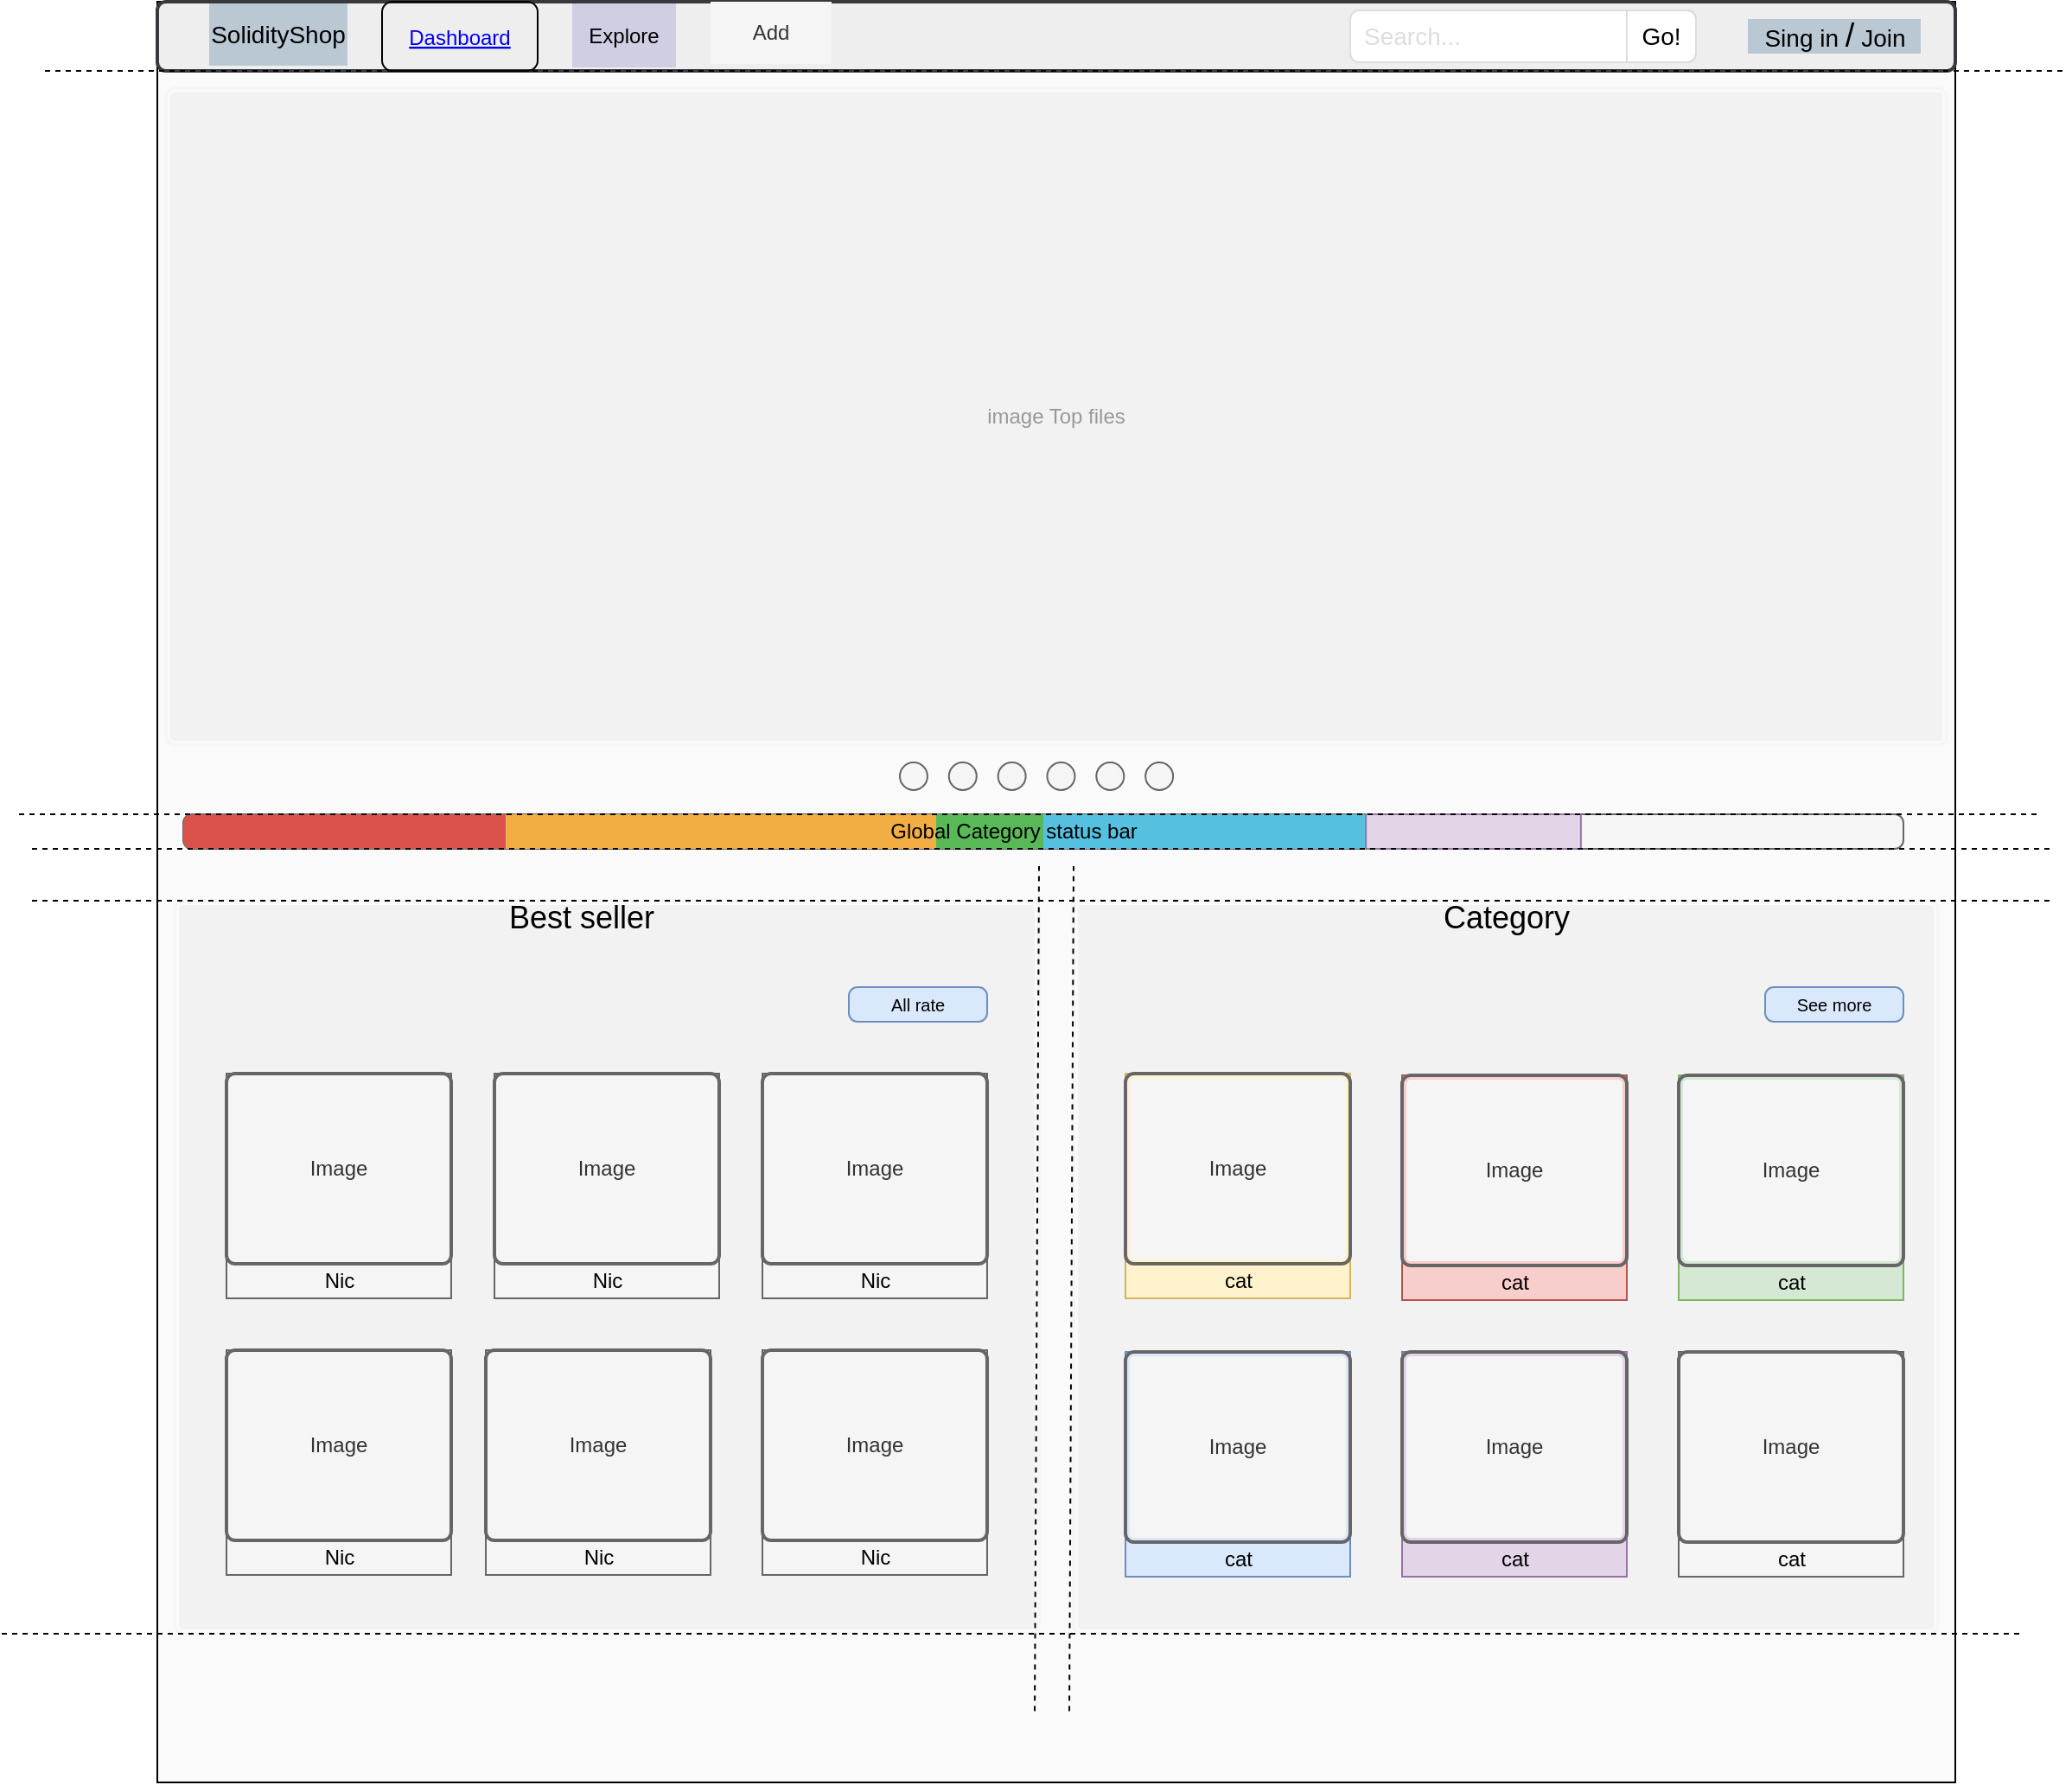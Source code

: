 <mxfile version="12.4.2" type="device" pages="3"><diagram name="Home" id="c9db0220-8083-56f3-ca83-edcdcd058819"><mxGraphModel dx="2411" dy="861" grid="1" gridSize="10" guides="1" tooltips="1" connect="1" arrows="1" fold="1" page="1" pageScale="1.5" pageWidth="826" pageHeight="1169" background="#ffffff" math="0" shadow="0"><root><mxCell id="0" style=";html=1;"/><mxCell id="1" style=";html=1;" parent="0"/><mxCell id="1-f6nb4jtubFd_U72TGi-42" value="" style="rounded=0;whiteSpace=wrap;html=1;fillColor=#FAFAFA;" parent="1" vertex="1"><mxGeometry x="80" y="160" width="1040" height="1030" as="geometry"/></mxCell><mxCell id="1-f6nb4jtubFd_U72TGi-43" value="" style="group" parent="1" vertex="1" connectable="0"><mxGeometry x="80" y="160" width="1040" height="1030" as="geometry"/></mxCell><mxCell id="1-f6nb4jtubFd_U72TGi-25" value="" style="html=1;shadow=0;dashed=0;shape=mxgraph.bootstrap.rrect;strokeColor=#36393d;rSize=5;fillColor=#eeeeee;strokeWidth=2;" parent="1-f6nb4jtubFd_U72TGi-43" vertex="1"><mxGeometry width="1040" height="40" as="geometry"/></mxCell><mxCell id="QiI8nsnVtI2az9owZU4_-3" value="Add" style="rounded=0;whiteSpace=wrap;html=1;strokeColor=none;fillColor=#f5f5f5;fontColor=#333333;" parent="1-f6nb4jtubFd_U72TGi-25" vertex="1"><mxGeometry x="320" width="70" height="36" as="geometry"/></mxCell><mxCell id="1-f6nb4jtubFd_U72TGi-26" value="SolidityShop" style="html=1;shadow=0;dashed=0;shape=mxgraph.bootstrap.rect;fontSize=14;whiteSpace=wrap;resizeHeight=1;fillColor=#bac8d3;strokeColor=none;" parent="1-f6nb4jtubFd_U72TGi-25" vertex="1"><mxGeometry width="80" height="36" relative="1" as="geometry"><mxPoint x="30" y="1" as="offset"/></mxGeometry></mxCell><mxCell id="1-f6nb4jtubFd_U72TGi-28" value="Explore" style="html=1;shadow=0;dashed=0;shape=mxgraph.bootstrap.rect;strokeColor=none;fillColor=#d0cee2;whiteSpace=wrap;resizeHeight=1;perimeterSpacing=0;" parent="1-f6nb4jtubFd_U72TGi-25" vertex="1"><mxGeometry width="60" height="37" relative="1" as="geometry"><mxPoint x="240" y="1" as="offset"/></mxGeometry></mxCell><mxCell id="1-f6nb4jtubFd_U72TGi-40" value="Search..." style="html=1;shadow=0;dashed=0;shape=mxgraph.bootstrap.rrect;rSize=5;strokeColor=#dddddd;align=left;spacingLeft=6;fontSize=14;fontColor=#dddddd;whiteSpace=wrap;" parent="1-f6nb4jtubFd_U72TGi-25" vertex="1"><mxGeometry x="690" y="5" width="200" height="30" as="geometry"/></mxCell><mxCell id="1-f6nb4jtubFd_U72TGi-41" value="Go!" style="html=1;shadow=0;dashed=0;shape=mxgraph.bootstrap.rightButton;rSize=5;strokeColor=#dddddd;fillColor=none;fontSize=14;whiteSpace=wrap;resizeHeight=1;" parent="1-f6nb4jtubFd_U72TGi-40" vertex="1"><mxGeometry x="1" width="40" height="30" relative="1" as="geometry"><mxPoint x="-40" as="offset"/></mxGeometry></mxCell><mxCell id="1-f6nb4jtubFd_U72TGi-44" value="&lt;font style=&quot;font-size: 14px&quot;&gt;Sing in&amp;nbsp;&lt;/font&gt;&lt;font style=&quot;font-size: 19px&quot;&gt;/&lt;/font&gt;&lt;font style=&quot;font-size: 14px&quot;&gt;&amp;nbsp;Join&lt;/font&gt;" style="text;html=1;align=center;verticalAlign=middle;resizable=0;points=[];;autosize=1;fillColor=#bac8d3;strokeColor=none;" parent="1-f6nb4jtubFd_U72TGi-25" vertex="1"><mxGeometry x="920" y="10" width="100" height="20" as="geometry"/></mxCell><UserObject label="Dashboard" link="data:page/id,1k-yaEYVkdQ9WmAWfdJ4" id="HbwYEr4eqBtxKxmJlLkY-1"><mxCell style="fontColor=#0000EE;fontStyle=4;rounded=1;overflow=hidden;spacing=10;strokeColor=#000000;fillColor=none;" parent="1-f6nb4jtubFd_U72TGi-25" vertex="1"><mxGeometry x="130" width="90" height="40" as="geometry"/></mxCell></UserObject><mxCell id="1-f6nb4jtubFd_U72TGi-54" value="" style="group;strokeColor=none;" parent="1-f6nb4jtubFd_U72TGi-43" vertex="1" connectable="0"><mxGeometry x="420" y="436" width="180" height="24" as="geometry"/></mxCell><mxCell id="1-f6nb4jtubFd_U72TGi-47" value="" style="ellipse;whiteSpace=wrap;html=1;aspect=fixed;fillColor=#f5f5f5;strokeColor=#666666;fontColor=#333333;" parent="1-f6nb4jtubFd_U72TGi-54" vertex="1"><mxGeometry x="9.474" y="4" width="16" height="16" as="geometry"/></mxCell><mxCell id="1-f6nb4jtubFd_U72TGi-48" value="" style="rounded=0;whiteSpace=wrap;html=1;fillColor=none;strokeColor=none;" parent="1-f6nb4jtubFd_U72TGi-54" vertex="1"><mxGeometry width="180" height="24" as="geometry"/></mxCell><mxCell id="1-f6nb4jtubFd_U72TGi-49" value="" style="ellipse;whiteSpace=wrap;html=1;aspect=fixed;fillColor=#f5f5f5;strokeColor=#666666;fontColor=#333333;" parent="1-f6nb4jtubFd_U72TGi-54" vertex="1"><mxGeometry x="37.895" y="4" width="16" height="16" as="geometry"/></mxCell><mxCell id="1-f6nb4jtubFd_U72TGi-50" value="" style="ellipse;whiteSpace=wrap;html=1;aspect=fixed;fillColor=#f5f5f5;strokeColor=#666666;fontColor=#333333;" parent="1-f6nb4jtubFd_U72TGi-54" vertex="1"><mxGeometry x="66.316" y="4" width="16" height="16" as="geometry"/></mxCell><mxCell id="1-f6nb4jtubFd_U72TGi-51" value="" style="ellipse;whiteSpace=wrap;html=1;aspect=fixed;fillColor=#f5f5f5;strokeColor=#666666;fontColor=#333333;" parent="1-f6nb4jtubFd_U72TGi-54" vertex="1"><mxGeometry x="94.737" y="4" width="16" height="16" as="geometry"/></mxCell><mxCell id="1-f6nb4jtubFd_U72TGi-52" value="" style="ellipse;whiteSpace=wrap;html=1;aspect=fixed;fillColor=#f5f5f5;strokeColor=#666666;fontColor=#333333;" parent="1-f6nb4jtubFd_U72TGi-54" vertex="1"><mxGeometry x="123.158" y="4" width="16" height="16" as="geometry"/></mxCell><mxCell id="1-f6nb4jtubFd_U72TGi-53" value="" style="ellipse;whiteSpace=wrap;html=1;aspect=fixed;fillColor=#f5f5f5;strokeColor=#666666;fontColor=#333333;" parent="1-f6nb4jtubFd_U72TGi-54" vertex="1"><mxGeometry x="151.579" y="4" width="16" height="16" as="geometry"/></mxCell><mxCell id="1-f6nb4jtubFd_U72TGi-55" value="" style="group" parent="1-f6nb4jtubFd_U72TGi-43" vertex="1" connectable="0"><mxGeometry width="1040" height="1030" as="geometry"/></mxCell><mxCell id="1-f6nb4jtubFd_U72TGi-45" value="image Top files" style="html=1;shadow=0;dashed=0;shape=mxgraph.bootstrap.image;align=center;rSize=5;strokeColor=#f6f6f6;fillColor=#F2F2F2;fontColor=#999999;strokeWidth=2;whiteSpace=wrap;" parent="1-f6nb4jtubFd_U72TGi-55" vertex="1"><mxGeometry x="5" y="50" width="1030" height="380" as="geometry"/></mxCell><mxCell id="1-f6nb4jtubFd_U72TGi-56" value="" style="html=1;shadow=0;dashed=0;shape=mxgraph.bootstrap.image;align=center;rSize=5;strokeColor=#f6f6f6;fillColor=#F2F2F2;fontColor=#999999;strokeWidth=2;whiteSpace=wrap;" parent="1" vertex="1"><mxGeometry x="610" y="680" width="500" height="424" as="geometry"/></mxCell><mxCell id="1-f6nb4jtubFd_U72TGi-57" value="" style="html=1;shadow=0;dashed=0;shape=mxgraph.bootstrap.image;align=center;rSize=5;strokeColor=#f6f6f6;fillColor=#F2F2F2;fontColor=#999999;strokeWidth=2;whiteSpace=wrap;" parent="1" vertex="1"><mxGeometry x="90" y="680" width="500" height="424" as="geometry"/></mxCell><mxCell id="1-f6nb4jtubFd_U72TGi-58" value="&lt;font style=&quot;font-size: 18px&quot;&gt;Category&lt;/font&gt;" style="text;html=1;align=center;verticalAlign=middle;resizable=0;points=[];;autosize=1;" parent="1" vertex="1"><mxGeometry x="815" y="680" width="90" height="20" as="geometry"/></mxCell><mxCell id="1-f6nb4jtubFd_U72TGi-61" value="" style="group;fillColor=#f5f5f5;strokeColor=#666666;fontColor=#333333;" parent="1" vertex="1" connectable="0"><mxGeometry x="120" y="780" width="130" height="130" as="geometry"/></mxCell><mxCell id="1-f6nb4jtubFd_U72TGi-59" value="Image" style="html=1;shadow=0;dashed=0;shape=mxgraph.bootstrap.image;align=center;rSize=5;strokeColor=#666666;fillColor=#f5f5f5;fontColor=#333333;strokeWidth=2;whiteSpace=wrap;" parent="1-f6nb4jtubFd_U72TGi-61" vertex="1"><mxGeometry width="130" height="110" as="geometry"/></mxCell><mxCell id="1-f6nb4jtubFd_U72TGi-60" value="Nic" style="text;html=1;align=center;verticalAlign=middle;resizable=0;points=[];;autosize=1;" parent="1-f6nb4jtubFd_U72TGi-61" vertex="1"><mxGeometry x="50" y="110" width="30" height="20" as="geometry"/></mxCell><mxCell id="1-f6nb4jtubFd_U72TGi-62" value="" style="group;fillColor=#f8cecc;strokeColor=#b85450;" parent="1" vertex="1" connectable="0"><mxGeometry x="800" y="781" width="130" height="130" as="geometry"/></mxCell><mxCell id="1-f6nb4jtubFd_U72TGi-63" value="Image" style="html=1;shadow=0;dashed=0;shape=mxgraph.bootstrap.image;align=center;rSize=5;strokeColor=#666666;fillColor=#f5f5f5;fontColor=#333333;strokeWidth=2;whiteSpace=wrap;" parent="1-f6nb4jtubFd_U72TGi-62" vertex="1"><mxGeometry width="130" height="110" as="geometry"/></mxCell><mxCell id="1-f6nb4jtubFd_U72TGi-64" value="cat" style="text;html=1;align=center;verticalAlign=middle;resizable=0;points=[];;autosize=1;" parent="1-f6nb4jtubFd_U72TGi-62" vertex="1"><mxGeometry x="50" y="110" width="30" height="20" as="geometry"/></mxCell><mxCell id="1-f6nb4jtubFd_U72TGi-65" value="" style="group;fillColor=#dae8fc;strokeColor=#6c8ebf;" parent="1" vertex="1" connectable="0"><mxGeometry x="640" y="941" width="130" height="130" as="geometry"/></mxCell><mxCell id="1-f6nb4jtubFd_U72TGi-66" value="Image" style="html=1;shadow=0;dashed=0;shape=mxgraph.bootstrap.image;align=center;rSize=5;strokeColor=#666666;fillColor=#f5f5f5;fontColor=#333333;strokeWidth=2;whiteSpace=wrap;" parent="1-f6nb4jtubFd_U72TGi-65" vertex="1"><mxGeometry width="130" height="110" as="geometry"/></mxCell><mxCell id="1-f6nb4jtubFd_U72TGi-67" value="cat" style="text;html=1;align=center;verticalAlign=middle;resizable=0;points=[];;autosize=1;" parent="1-f6nb4jtubFd_U72TGi-65" vertex="1"><mxGeometry x="50" y="110" width="30" height="20" as="geometry"/></mxCell><mxCell id="1-f6nb4jtubFd_U72TGi-68" value="" style="group;fillColor=#d5e8d4;strokeColor=#82b366;" parent="1" vertex="1" connectable="0"><mxGeometry x="960" y="781" width="130" height="130" as="geometry"/></mxCell><mxCell id="1-f6nb4jtubFd_U72TGi-69" value="Image" style="html=1;shadow=0;dashed=0;shape=mxgraph.bootstrap.image;align=center;rSize=5;strokeColor=#666666;fillColor=#f5f5f5;fontColor=#333333;strokeWidth=2;whiteSpace=wrap;" parent="1-f6nb4jtubFd_U72TGi-68" vertex="1"><mxGeometry width="130" height="110" as="geometry"/></mxCell><mxCell id="1-f6nb4jtubFd_U72TGi-70" value="cat" style="text;html=1;align=center;verticalAlign=middle;resizable=0;points=[];;autosize=1;" parent="1-f6nb4jtubFd_U72TGi-68" vertex="1"><mxGeometry x="50" y="110" width="30" height="20" as="geometry"/></mxCell><mxCell id="1-f6nb4jtubFd_U72TGi-71" value="" style="group;fillColor=#e1d5e7;strokeColor=#9673a6;" parent="1" vertex="1" connectable="0"><mxGeometry x="800" y="941" width="130" height="130" as="geometry"/></mxCell><mxCell id="1-f6nb4jtubFd_U72TGi-72" value="Image" style="html=1;shadow=0;dashed=0;shape=mxgraph.bootstrap.image;align=center;rSize=5;strokeColor=#666666;fillColor=#f5f5f5;fontColor=#333333;strokeWidth=2;whiteSpace=wrap;" parent="1-f6nb4jtubFd_U72TGi-71" vertex="1"><mxGeometry width="130" height="110" as="geometry"/></mxCell><mxCell id="1-f6nb4jtubFd_U72TGi-73" value="cat" style="text;html=1;align=center;verticalAlign=middle;resizable=0;points=[];;autosize=1;" parent="1-f6nb4jtubFd_U72TGi-71" vertex="1"><mxGeometry x="50" y="110" width="30" height="20" as="geometry"/></mxCell><mxCell id="1-f6nb4jtubFd_U72TGi-74" value="" style="group;fillColor=#f5f5f5;strokeColor=#666666;fontColor=#333333;" parent="1" vertex="1" connectable="0"><mxGeometry x="960" y="941" width="130" height="130" as="geometry"/></mxCell><mxCell id="1-f6nb4jtubFd_U72TGi-75" value="Image" style="html=1;shadow=0;dashed=0;shape=mxgraph.bootstrap.image;align=center;rSize=5;strokeColor=#666666;fillColor=#f5f5f5;fontColor=#333333;strokeWidth=2;whiteSpace=wrap;" parent="1-f6nb4jtubFd_U72TGi-74" vertex="1"><mxGeometry width="130" height="110" as="geometry"/></mxCell><mxCell id="1-f6nb4jtubFd_U72TGi-76" value="cat" style="text;html=1;align=center;verticalAlign=middle;resizable=0;points=[];;autosize=1;" parent="1-f6nb4jtubFd_U72TGi-74" vertex="1"><mxGeometry x="50" y="110" width="30" height="20" as="geometry"/></mxCell><mxCell id="1-f6nb4jtubFd_U72TGi-77" value="See more" style="html=1;shadow=0;dashed=0;shape=mxgraph.bootstrap.rrect;rSize=5;fillColor=#dae8fc;align=center;strokeColor=#6c8ebf;fontSize=10;whiteSpace=wrap;" parent="1" vertex="1"><mxGeometry x="1010" y="730" width="80" height="20" as="geometry"/></mxCell><mxCell id="1-f6nb4jtubFd_U72TGi-78" value="&lt;span style=&quot;font-size: 18px&quot;&gt;Best seller&lt;/span&gt;" style="text;html=1;align=center;verticalAlign=middle;resizable=0;points=[];;autosize=1;" parent="1" vertex="1"><mxGeometry x="275" y="680" width="100" height="20" as="geometry"/></mxCell><mxCell id="1-f6nb4jtubFd_U72TGi-79" value="" style="group;fillColor=#f5f5f5;strokeColor=#666666;fontColor=#333333;" parent="1" vertex="1" connectable="0"><mxGeometry x="275" y="780" width="130" height="130" as="geometry"/></mxCell><mxCell id="1-f6nb4jtubFd_U72TGi-80" value="Image" style="html=1;shadow=0;dashed=0;shape=mxgraph.bootstrap.image;align=center;rSize=5;strokeColor=#666666;fillColor=#f5f5f5;fontColor=#333333;strokeWidth=2;whiteSpace=wrap;" parent="1-f6nb4jtubFd_U72TGi-79" vertex="1"><mxGeometry width="130" height="110" as="geometry"/></mxCell><mxCell id="1-f6nb4jtubFd_U72TGi-81" value="Nic" style="text;html=1;align=center;verticalAlign=middle;resizable=0;points=[];;autosize=1;" parent="1-f6nb4jtubFd_U72TGi-79" vertex="1"><mxGeometry x="50" y="110" width="30" height="20" as="geometry"/></mxCell><mxCell id="1-f6nb4jtubFd_U72TGi-82" value="" style="group;fillColor=#f5f5f5;strokeColor=#666666;fontColor=#333333;" parent="1" vertex="1" connectable="0"><mxGeometry x="430" y="780" width="130" height="130" as="geometry"/></mxCell><mxCell id="1-f6nb4jtubFd_U72TGi-83" value="Image" style="html=1;shadow=0;dashed=0;shape=mxgraph.bootstrap.image;align=center;rSize=5;strokeColor=#666666;fillColor=#f5f5f5;fontColor=#333333;strokeWidth=2;whiteSpace=wrap;" parent="1-f6nb4jtubFd_U72TGi-82" vertex="1"><mxGeometry width="130" height="110" as="geometry"/></mxCell><mxCell id="1-f6nb4jtubFd_U72TGi-84" value="Nic" style="text;html=1;align=center;verticalAlign=middle;resizable=0;points=[];;autosize=1;" parent="1-f6nb4jtubFd_U72TGi-82" vertex="1"><mxGeometry x="50" y="110" width="30" height="20" as="geometry"/></mxCell><mxCell id="1-f6nb4jtubFd_U72TGi-85" value="" style="group;fillColor=#f5f5f5;strokeColor=#666666;fontColor=#333333;" parent="1" vertex="1" connectable="0"><mxGeometry x="120" y="940" width="130" height="130" as="geometry"/></mxCell><mxCell id="1-f6nb4jtubFd_U72TGi-86" value="Image" style="html=1;shadow=0;dashed=0;shape=mxgraph.bootstrap.image;align=center;rSize=5;strokeColor=#666666;fillColor=#f5f5f5;fontColor=#333333;strokeWidth=2;whiteSpace=wrap;" parent="1-f6nb4jtubFd_U72TGi-85" vertex="1"><mxGeometry width="130" height="110" as="geometry"/></mxCell><mxCell id="1-f6nb4jtubFd_U72TGi-87" value="Nic" style="text;html=1;align=center;verticalAlign=middle;resizable=0;points=[];;autosize=1;" parent="1-f6nb4jtubFd_U72TGi-85" vertex="1"><mxGeometry x="50" y="110" width="30" height="20" as="geometry"/></mxCell><mxCell id="1-f6nb4jtubFd_U72TGi-88" value="" style="group;fillColor=#f5f5f5;strokeColor=#666666;fontColor=#333333;" parent="1" vertex="1" connectable="0"><mxGeometry x="430" y="940" width="130" height="130" as="geometry"/></mxCell><mxCell id="1-f6nb4jtubFd_U72TGi-89" value="Image" style="html=1;shadow=0;dashed=0;shape=mxgraph.bootstrap.image;align=center;rSize=5;strokeColor=#666666;fillColor=#f5f5f5;fontColor=#333333;strokeWidth=2;whiteSpace=wrap;" parent="1-f6nb4jtubFd_U72TGi-88" vertex="1"><mxGeometry width="130" height="110" as="geometry"/></mxCell><mxCell id="1-f6nb4jtubFd_U72TGi-90" value="Nic" style="text;html=1;align=center;verticalAlign=middle;resizable=0;points=[];;autosize=1;" parent="1-f6nb4jtubFd_U72TGi-88" vertex="1"><mxGeometry x="50" y="110" width="30" height="20" as="geometry"/></mxCell><mxCell id="1-f6nb4jtubFd_U72TGi-91" value="" style="group;fillColor=#f5f5f5;strokeColor=#666666;fontColor=#333333;" parent="1" vertex="1" connectable="0"><mxGeometry x="270" y="940" width="130" height="130" as="geometry"/></mxCell><mxCell id="1-f6nb4jtubFd_U72TGi-92" value="Image" style="html=1;shadow=0;dashed=0;shape=mxgraph.bootstrap.image;align=center;rSize=5;strokeColor=#666666;fillColor=#f5f5f5;fontColor=#333333;strokeWidth=2;whiteSpace=wrap;" parent="1-f6nb4jtubFd_U72TGi-91" vertex="1"><mxGeometry width="130" height="110" as="geometry"/></mxCell><mxCell id="1-f6nb4jtubFd_U72TGi-93" value="Nic" style="text;html=1;align=center;verticalAlign=middle;resizable=0;points=[];;autosize=1;" parent="1-f6nb4jtubFd_U72TGi-91" vertex="1"><mxGeometry x="50" y="110" width="30" height="20" as="geometry"/></mxCell><mxCell id="1-f6nb4jtubFd_U72TGi-94" value="" style="group;fillColor=#fff2cc;strokeColor=#d6b656;" parent="1" vertex="1" connectable="0"><mxGeometry x="640" y="780" width="130" height="130" as="geometry"/></mxCell><mxCell id="1-f6nb4jtubFd_U72TGi-95" value="Image" style="html=1;shadow=0;dashed=0;shape=mxgraph.bootstrap.image;align=center;rSize=5;strokeColor=#666666;fillColor=#f5f5f5;fontColor=#333333;strokeWidth=2;whiteSpace=wrap;" parent="1-f6nb4jtubFd_U72TGi-94" vertex="1"><mxGeometry width="130" height="110" as="geometry"/></mxCell><mxCell id="1-f6nb4jtubFd_U72TGi-96" value="cat" style="text;html=1;align=center;verticalAlign=middle;resizable=0;points=[];;autosize=1;" parent="1-f6nb4jtubFd_U72TGi-94" vertex="1"><mxGeometry x="50" y="110" width="30" height="20" as="geometry"/></mxCell><mxCell id="1-f6nb4jtubFd_U72TGi-97" value="All rate" style="html=1;shadow=0;dashed=0;shape=mxgraph.bootstrap.rrect;rSize=5;fillColor=#dae8fc;align=center;strokeColor=#6c8ebf;fontSize=10;whiteSpace=wrap;" parent="1" vertex="1"><mxGeometry x="480" y="730" width="80" height="20" as="geometry"/></mxCell><mxCell id="1-f6nb4jtubFd_U72TGi-98" value="" style="html=1;shadow=0;dashed=0;shape=mxgraph.bootstrap.rrect;rSize=5;strokeColor=#666666;fillColor=#f5f5f5;whiteSpace=wrap;fontColor=#333333;" parent="1" vertex="1"><mxGeometry x="95" y="630" width="995" height="20" as="geometry"/></mxCell><mxCell id="1-f6nb4jtubFd_U72TGi-99" value="" style="html=1;shadow=0;dashed=0;shape=mxgraph.bootstrap.leftButton;rSize=5;strokeColor=none;fillColor=#DB524C;whiteSpace=wrap;" parent="1-f6nb4jtubFd_U72TGi-98" vertex="1"><mxGeometry width="186.563" height="20" as="geometry"/></mxCell><mxCell id="1-f6nb4jtubFd_U72TGi-100" value="" style="rect;strokeColor=none;fillColor=#F2AE43;html=1;whiteSpace=wrap;" parent="1-f6nb4jtubFd_U72TGi-98" vertex="1"><mxGeometry x="186.563" width="248.75" height="20" as="geometry"/></mxCell><mxCell id="1-f6nb4jtubFd_U72TGi-101" value="" style="rect;strokeColor=none;fillColor=#59B958;html=1;whiteSpace=wrap;" parent="1-f6nb4jtubFd_U72TGi-98" vertex="1"><mxGeometry x="435.313" width="62.188" height="20" as="geometry"/></mxCell><mxCell id="1-f6nb4jtubFd_U72TGi-102" value="" style="rect;strokeColor=none;fillColor=#55C0E0;html=1;whiteSpace=wrap;" parent="1-f6nb4jtubFd_U72TGi-98" vertex="1"><mxGeometry x="497.5" width="186.563" height="20" as="geometry"/></mxCell><mxCell id="1-f6nb4jtubFd_U72TGi-113" value="" style="rect;strokeColor=#9673a6;fillColor=#e1d5e7;html=1;whiteSpace=wrap;" parent="1-f6nb4jtubFd_U72TGi-98" vertex="1"><mxGeometry x="684.065" width="124.37" height="20" as="geometry"/></mxCell><mxCell id="1-f6nb4jtubFd_U72TGi-110" value="Global Category status bar" style="text;html=1;align=center;verticalAlign=middle;resizable=0;points=[];;autosize=1;" parent="1" vertex="1"><mxGeometry x="495" y="630" width="160" height="20" as="geometry"/></mxCell><mxCell id="qx-9IpwY7IMkeJAUA_ls-1" value="" style="endArrow=none;dashed=1;html=1;" edge="1" parent="1"><mxGeometry width="50" height="50" relative="1" as="geometry"><mxPoint x="15" y="200" as="sourcePoint"/><mxPoint x="1185" y="200" as="targetPoint"/></mxGeometry></mxCell><mxCell id="qx-9IpwY7IMkeJAUA_ls-2" value="" style="endArrow=none;dashed=1;html=1;" edge="1" parent="1"><mxGeometry width="50" height="50" relative="1" as="geometry"><mxPoint y="630" as="sourcePoint"/><mxPoint x="1170" y="630" as="targetPoint"/></mxGeometry></mxCell><mxCell id="qx-9IpwY7IMkeJAUA_ls-3" value="" style="endArrow=none;dashed=1;html=1;" edge="1" parent="1"><mxGeometry width="50" height="50" relative="1" as="geometry"><mxPoint x="7.5" y="650" as="sourcePoint"/><mxPoint x="1177.5" y="650" as="targetPoint"/></mxGeometry></mxCell><mxCell id="qx-9IpwY7IMkeJAUA_ls-4" value="" style="endArrow=none;dashed=1;html=1;" edge="1" parent="1"><mxGeometry width="50" height="50" relative="1" as="geometry"><mxPoint x="7.5" y="680" as="sourcePoint"/><mxPoint x="1177.5" y="680" as="targetPoint"/></mxGeometry></mxCell><mxCell id="qx-9IpwY7IMkeJAUA_ls-5" value="" style="endArrow=none;dashed=1;html=1;" edge="1" parent="1"><mxGeometry width="50" height="50" relative="1" as="geometry"><mxPoint x="-10" y="1104" as="sourcePoint"/><mxPoint x="1160" y="1104" as="targetPoint"/></mxGeometry></mxCell><mxCell id="qx-9IpwY7IMkeJAUA_ls-6" value="" style="endArrow=none;dashed=1;html=1;exitX=0.488;exitY=0.96;exitDx=0;exitDy=0;exitPerimeter=0;" edge="1" parent="1" source="1-f6nb4jtubFd_U72TGi-42"><mxGeometry width="50" height="50" relative="1" as="geometry"><mxPoint x="570" y="1044" as="sourcePoint"/><mxPoint x="590" y="660" as="targetPoint"/></mxGeometry></mxCell><mxCell id="qx-9IpwY7IMkeJAUA_ls-7" value="" style="endArrow=none;dashed=1;html=1;exitX=0.488;exitY=0.96;exitDx=0;exitDy=0;exitPerimeter=0;" edge="1" parent="1"><mxGeometry width="50" height="50" relative="1" as="geometry"><mxPoint x="607.52" y="1148.8" as="sourcePoint"/><mxPoint x="610" y="660" as="targetPoint"/></mxGeometry></mxCell></root></mxGraphModel></diagram><diagram id="1k-yaEYVkdQ9WmAWfdJ4" name="Dashboard"><mxGraphModel dx="1172" dy="861" grid="1" gridSize="10" guides="1" tooltips="1" connect="1" arrows="1" fold="1" page="1" pageScale="1" pageWidth="827" pageHeight="1169" math="0" shadow="0"><root><mxCell id="mKHDz3mH6AXfogok3Oxh-0"/><mxCell id="mKHDz3mH6AXfogok3Oxh-1" style="" parent="mKHDz3mH6AXfogok3Oxh-0"/><mxCell id="OuTHkz8-SYfVdobByz-N-1" value="" style="group" parent="mKHDz3mH6AXfogok3Oxh-1" vertex="1" connectable="0"><mxGeometry x="80" y="134" width="1040" height="1035" as="geometry"/></mxCell><mxCell id="OuTHkz8-SYfVdobByz-N-2" value="" style="html=1;shadow=0;dashed=0;shape=mxgraph.bootstrap.rrect;strokeColor=#36393d;rSize=5;fillColor=#eeeeee;strokeWidth=2;" parent="OuTHkz8-SYfVdobByz-N-1" vertex="1"><mxGeometry y="16" width="1040" height="40" as="geometry"/></mxCell><mxCell id="OuTHkz8-SYfVdobByz-N-3" value="Add" style="rounded=0;whiteSpace=wrap;html=1;strokeColor=none;fillColor=#f5f5f5;fontColor=#333333;" parent="OuTHkz8-SYfVdobByz-N-2" vertex="1"><mxGeometry x="320" width="70" height="36" as="geometry"/></mxCell><mxCell id="OuTHkz8-SYfVdobByz-N-4" value="SolidityShop" style="html=1;shadow=0;dashed=0;shape=mxgraph.bootstrap.rect;fontSize=14;whiteSpace=wrap;resizeHeight=1;fillColor=#bac8d3;strokeColor=none;" parent="OuTHkz8-SYfVdobByz-N-2" vertex="1"><mxGeometry width="80" height="36" relative="1" as="geometry"><mxPoint x="30" y="1" as="offset"/></mxGeometry></mxCell><mxCell id="OuTHkz8-SYfVdobByz-N-5" value="Explore" style="html=1;shadow=0;dashed=0;shape=mxgraph.bootstrap.rect;strokeColor=none;fillColor=#d0cee2;whiteSpace=wrap;resizeHeight=1;" parent="OuTHkz8-SYfVdobByz-N-2" vertex="1"><mxGeometry width="60" height="37" relative="1" as="geometry"><mxPoint x="240" y="1" as="offset"/></mxGeometry></mxCell><mxCell id="OuTHkz8-SYfVdobByz-N-6" value="Search..." style="html=1;shadow=0;dashed=0;shape=mxgraph.bootstrap.rrect;rSize=5;strokeColor=#dddddd;align=left;spacingLeft=6;fontSize=14;fontColor=#dddddd;whiteSpace=wrap;" parent="OuTHkz8-SYfVdobByz-N-2" vertex="1"><mxGeometry x="690" y="5" width="200" height="30" as="geometry"/></mxCell><mxCell id="OuTHkz8-SYfVdobByz-N-7" value="Go!" style="html=1;shadow=0;dashed=0;shape=mxgraph.bootstrap.rightButton;rSize=5;strokeColor=#dddddd;fillColor=none;fontSize=14;whiteSpace=wrap;resizeHeight=1;" parent="OuTHkz8-SYfVdobByz-N-6" vertex="1"><mxGeometry x="1" width="40" height="30" relative="1" as="geometry"><mxPoint x="-40" as="offset"/></mxGeometry></mxCell><mxCell id="OuTHkz8-SYfVdobByz-N-8" value="&lt;font style=&quot;font-size: 14px&quot;&gt;Sing in&amp;nbsp;&lt;/font&gt;&lt;font style=&quot;font-size: 19px&quot;&gt;/&lt;/font&gt;&lt;font style=&quot;font-size: 14px&quot;&gt;&amp;nbsp;Join&lt;/font&gt;" style="text;html=1;align=center;verticalAlign=middle;resizable=0;points=[];;autosize=1;fillColor=#bac8d3;strokeColor=none;" parent="OuTHkz8-SYfVdobByz-N-2" vertex="1"><mxGeometry x="920" y="10" width="100" height="20" as="geometry"/></mxCell><UserObject label="Dashboard" link="data:page/id,1k-yaEYVkdQ9WmAWfdJ4" id="OuTHkz8-SYfVdobByz-N-9"><mxCell style="fontColor=#0000EE;fontStyle=4;rounded=1;overflow=hidden;spacing=10;strokeColor=#000000;fillColor=none;" parent="OuTHkz8-SYfVdobByz-N-2" vertex="1"><mxGeometry x="130" width="90" height="40" as="geometry"/></mxCell></UserObject><mxCell id="OuTHkz8-SYfVdobByz-N-0" value="" style="rounded=0;whiteSpace=wrap;html=1;fillColor=#ffffff;" parent="OuTHkz8-SYfVdobByz-N-1" vertex="1"><mxGeometry y="56" width="1040" height="1030" as="geometry"/></mxCell><mxCell id="OuTHkz8-SYfVdobByz-N-62" value="" style="html=1;shadow=0;dashed=0;shape=mxgraph.bootstrap.rrect;rSize=5;strokeColor=#666666;fillColor=#f5f5f5;whiteSpace=wrap;fontColor=#333333;" parent="OuTHkz8-SYfVdobByz-N-1" vertex="1"><mxGeometry x="250" y="130" width="760" height="20" as="geometry"/></mxCell><mxCell id="OuTHkz8-SYfVdobByz-N-63" value="" style="html=1;shadow=0;dashed=0;shape=mxgraph.bootstrap.leftButton;rSize=5;strokeColor=none;fillColor=#DB524C;whiteSpace=wrap;" parent="OuTHkz8-SYfVdobByz-N-62" vertex="1"><mxGeometry width="142.5" height="20" as="geometry"/></mxCell><mxCell id="OuTHkz8-SYfVdobByz-N-64" value="" style="rect;strokeColor=none;fillColor=#F2AE43;html=1;whiteSpace=wrap;" parent="OuTHkz8-SYfVdobByz-N-62" vertex="1"><mxGeometry x="142.5" width="190.0" height="20" as="geometry"/></mxCell><mxCell id="OuTHkz8-SYfVdobByz-N-65" value="" style="rect;strokeColor=none;fillColor=#59B958;html=1;whiteSpace=wrap;" parent="OuTHkz8-SYfVdobByz-N-62" vertex="1"><mxGeometry x="332.5" width="47.5" height="20" as="geometry"/></mxCell><mxCell id="OuTHkz8-SYfVdobByz-N-66" value="" style="rect;strokeColor=none;fillColor=#55C0E0;html=1;whiteSpace=wrap;" parent="OuTHkz8-SYfVdobByz-N-62" vertex="1"><mxGeometry x="380.0" width="142.5" height="20" as="geometry"/></mxCell><mxCell id="OuTHkz8-SYfVdobByz-N-67" value="" style="rect;strokeColor=#9673a6;fillColor=#e1d5e7;html=1;whiteSpace=wrap;" parent="OuTHkz8-SYfVdobByz-N-62" vertex="1"><mxGeometry x="522.502" width="94.996" height="20" as="geometry"/></mxCell><mxCell id="OuTHkz8-SYfVdobByz-N-68" value="Personal Category satistic" style="text;html=1;align=center;verticalAlign=middle;resizable=0;points=[];;autosize=1;" parent="OuTHkz8-SYfVdobByz-N-62" vertex="1"><mxGeometry x="313.166" width="150" height="20" as="geometry"/></mxCell><mxCell id="BvLzSI6MLlmRD1lW9sVi-4" value="&lt;font style=&quot;font-size: 25px&quot;&gt;Dashboard&lt;/font&gt;" style="text;html=1;align=center;verticalAlign=middle;resizable=0;points=[];;autosize=1;" parent="OuTHkz8-SYfVdobByz-N-1" vertex="1"><mxGeometry x="40" y="130" width="140" height="20" as="geometry"/></mxCell><mxCell id="6Mmz6ergrrDQIAH1HB8U-3" value="" style="html=1;shadow=0;dashed=0;shape=mxgraph.bootstrap.rrect;rSize=5;strokeColor=#dddddd;fillColor=#ffffff;spacingLeft=50;fontSize=14;align=left;fontColor=#dddddd;whiteSpace=wrap;" parent="OuTHkz8-SYfVdobByz-N-1" vertex="1"><mxGeometry x="430" y="76" width="540" height="30" as="geometry"/></mxCell><mxCell id="6Mmz6ergrrDQIAH1HB8U-4" value="My Hash :&amp;nbsp; ITH" style="html=1;shadow=0;dashed=0;shape=mxgraph.bootstrap.leftButton;rSize=5;strokeColor=#dddddd;fillColor=#f0f0f0;whiteSpace=wrap;resizeHeight=1;" parent="6Mmz6ergrrDQIAH1HB8U-3" vertex="1"><mxGeometry width="140" height="30" relative="1" as="geometry"/></mxCell><mxCell id="6Mmz6ergrrDQIAH1HB8U-5" value="&lt;span style=&quot;color: rgba(0 , 0 , 0 , 0) ; font-family: monospace ; font-size: 0px ; white-space: nowrap&quot;&gt;%3CmxGraphModel%3E%3Croot%3E%3CmxCell%20id%3D%220%22%2F%3E%3CmxCell%20id%3D%221%22%20parent%3D%220%22%2F%3E%3CmxCell%20id%3D%222%22%20value%3D%22%22%20style%3D%22group%22%20vertex%3D%221%22%20connectable%3D%220%22%20parent%3D%221%22%3E%3CmxGeometry%20x%3D%2280%22%20y%3D%22160%22%20width%3D%221040%22%20height%3D%221035%22%20as%3D%22geometry%22%2F%3E%3C%2FmxCell%3E%3CmxCell%20id%3D%223%22%20value%3D%22%22%20style%3D%22html%3D1%3Bshadow%3D0%3Bdashed%3D0%3Bshape%3Dmxgraph.bootstrap.rrect%3BstrokeColor%3D%2336393d%3BrSize%3D5%3BfillColor%3D%23eeeeee%3BstrokeWidth%3D2%3B%22%20vertex%3D%221%22%20parent%3D%222%22%3E%3CmxGeometry%20width%3D%221040%22%20height%3D%2240%22%20as%3D%22geometry%22%2F%3E%3C%2FmxCell%3E%3CmxCell%20id%3D%224%22%20value%3D%22Add%22%20style%3D%22rounded%3D0%3BwhiteSpace%3Dwrap%3Bhtml%3D1%3BstrokeColor%3Dnone%3BfillColor%3D%23f5f5f5%3BfontColor%3D%23333333%3B%22%20vertex%3D%221%22%20parent%3D%223%22%3E%3CmxGeometry%20x%3D%22320%22%20width%3D%2270%22%20height%3D%2236%22%20as%3D%22geometry%22%2F%3E%3C%2FmxCell%3E%3CmxCell%20id%3D%225%22%20value%3D%22SolidityShop%22%20style%3D%22html%3D1%3Bshadow%3D0%3Bdashed%3D0%3Bshape%3Dmxgraph.bootstrap.rect%3BfontSize%3D14%3BwhiteSpace%3Dwrap%3BresizeHeight%3D1%3BfillColor%3D%23bac8d3%3BstrokeColor%3Dnone%3B%22%20vertex%3D%221%22%20parent%3D%223%22%3E%3CmxGeometry%20width%3D%2280%22%20height%3D%2236%22%20relative%3D%221%22%20as%3D%22geometry%22%3E%3CmxPoint%20x%3D%2230%22%20y%3D%221%22%20as%3D%22offset%22%2F%3E%3C%2FmxGeometry%3E%3C%2FmxCell%3E%3CmxCell%20id%3D%226%22%20value%3D%22Explore%22%20style%3D%22html%3D1%3Bshadow%3D0%3Bdashed%3D0%3Bshape%3Dmxgraph.bootstrap.rect%3BstrokeColor%3Dnone%3BfillColor%3D%23d0cee2%3BwhiteSpace%3Dwrap%3BresizeHeight%3D1%3B%22%20vertex%3D%221%22%20parent%3D%223%22%3E%3CmxGeometry%20width%3D%2260%22%20height%3D%2237%22%20relative%3D%221%22%20as%3D%22geometry%22%3E%3CmxPoint%20x%3D%22240%22%20y%3D%221%22%20as%3D%22offset%22%2F%3E%3C%2FmxGeometry%3E%3C%2FmxCell%3E%3CmxCell%20id%3D%227%22%20value%3D%22Search...%22%20style%3D%22html%3D1%3Bshadow%3D0%3Bdashed%3D0%3Bshape%3Dmxgraph.bootstrap.rrect%3BrSize%3D5%3BstrokeColor%3D%23dddddd%3Balign%3Dleft%3BspacingLeft%3D6%3BfontSize%3D14%3BfontColor%3D%23dddddd%3BwhiteSpace%3Dwrap%3B%22%20vertex%3D%221%22%20parent%3D%223%22%3E%3CmxGeometry%20x%3D%22690%22%20y%3D%225%22%20width%3D%22200%22%20height%3D%2230%22%20as%3D%22geometry%22%2F%3E%3C%2FmxCell%3E%3CmxCell%20id%3D%228%22%20value%3D%22Go!%22%20style%3D%22html%3D1%3Bshadow%3D0%3Bdashed%3D0%3Bshape%3Dmxgraph.bootstrap.rightButton%3BrSize%3D5%3BstrokeColor%3D%23dddddd%3BfillColor%3Dnone%3BfontSize%3D14%3BwhiteSpace%3Dwrap%3BresizeHeight%3D1%3B%22%20vertex%3D%221%22%20parent%3D%227%22%3E%3CmxGeometry%20x%3D%221%22%20width%3D%2240%22%20height%3D%2230%22%20relative%3D%221%22%20as%3D%22geometry%22%3E%3CmxPoint%20x%3D%22-40%22%20as%3D%22offset%22%2F%3E%3C%2FmxGeometry%3E%3C%2FmxCell%3E%3CmxCell%20id%3D%229%22%20value%3D%22%26lt%3Bfont%20style%3D%26quot%3Bfont-size%3A%2014px%26quot%3B%26gt%3BSing%20in%26amp%3Bnbsp%3B%26lt%3B%2Ffont%26gt%3B%26lt%3Bfont%20style%3D%26quot%3Bfont-size%3A%2019px%26quot%3B%26gt%3B%2F%26lt%3B%2Ffont%26gt%3B%26lt%3Bfont%20style%3D%26quot%3Bfont-size%3A%2014px%26quot%3B%26gt%3B%26amp%3Bnbsp%3BJoin%26lt%3B%2Ffont%26gt%3B%22%20style%3D%22text%3Bhtml%3D1%3Balign%3Dcenter%3BverticalAlign%3Dmiddle%3Bresizable%3D0%3Bpoints%3D%5B%5D%3B%3Bautosize%3D1%3BfillColor%3D%23bac8d3%3BstrokeColor%3Dnone%3B%22%20vertex%3D%221%22%20parent%3D%223%22%3E%3CmxGeometry%20x%3D%22920%22%20y%3D%2210%22%20width%3D%22100%22%20height%3D%2220%22%20as%3D%22geometry%22%2F%3E%3C%2FmxCell%3E%3CUserObject%20label%3D%22Dashboard%22%20link%3D%22data%3Apage%2Fid%2C1k-yaEYVkdQ9WmAWfdJ4%22%20id%3D%2210%22%3E%3CmxCell%20style%3D%22fontColor%3D%230000EE%3BfontStyle%3D4%3Brounded%3D1%3Boverflow%3Dhidden%3Bspacing%3D10%3BstrokeColor%3D%23000000%3BfillColor%3Dnone%3B%22%20vertex%3D%221%22%20parent%3D%223%22%3E%3CmxGeometry%20x%3D%22130%22%20width%3D%2290%22%20height%3D%2240%22%20as%3D%22geometry%22%2F%3E%3C%2FmxCell%3E%3C%2FUserObject%3E%3CmxCell%20id%3D%2211%22%20value%3D%22%22%20style%3D%22rounded%3D0%3BwhiteSpace%3Dwrap%3Bhtml%3D1%3BfillColor%3D%23ffffff%3B%22%20vertex%3D%221%22%20parent%3D%222%22%3E%3CmxGeometry%20y%3D%2240%22%20width%3D%221040%22%20height%3D%221030%22%20as%3D%22geometry%22%2F%3E%3C%2FmxCell%3E%3CmxCell%20id%3D%2212%22%20value%3D%22%22%20style%3D%22html%3D1%3Bshadow%3D0%3Bdashed%3D0%3Bshape%3Dmxgraph.bootstrap.rrect%3BrSize%3D5%3BstrokeColor%3D%23666666%3BfillColor%3D%23f5f5f5%3BwhiteSpace%3Dwrap%3BfontColor%3D%23333333%3B%22%20vertex%3D%221%22%20parent%3D%222%22%3E%3CmxGeometry%20x%3D%22250%22%20y%3D%22130%22%20width%3D%22760%22%20height%3D%2220%22%20as%3D%22geometry%22%2F%3E%3C%2FmxCell%3E%3CmxCell%20id%3D%2213%22%20value%3D%22%22%20style%3D%22html%3D1%3Bshadow%3D0%3Bdashed%3D0%3Bshape%3Dmxgraph.bootstrap.leftButton%3BrSize%3D5%3BstrokeColor%3Dnone%3BfillColor%3D%23DB524C%3BwhiteSpace%3Dwrap%3B%22%20vertex%3D%221%22%20parent%3D%2212%22%3E%3CmxGeometry%20width%3D%22142.5%22%20height%3D%2220%22%20as%3D%22geometry%22%2F%3E%3C%2FmxCell%3E%3CmxCell%20id%3D%2214%22%20value%3D%22%22%20style%3D%22rect%3BstrokeColor%3Dnone%3BfillColor%3D%23F2AE43%3Bhtml%3D1%3BwhiteSpace%3Dwrap%3B%22%20vertex%3D%221%22%20parent%3D%2212%22%3E%3CmxGeometry%20x%3D%22142.5%22%20width%3D%22190.0%22%20height%3D%2220%22%20as%3D%22geometry%22%2F%3E%3C%2FmxCell%3E%3CmxCell%20id%3D%2215%22%20value%3D%22%22%20style%3D%22rect%3BstrokeColor%3Dnone%3BfillColor%3D%2359B958%3Bhtml%3D1%3BwhiteSpace%3Dwrap%3B%22%20vertex%3D%221%22%20parent%3D%2212%22%3E%3CmxGeometry%20x%3D%22332.5%22%20width%3D%2247.5%22%20height%3D%2220%22%20as%3D%22geometry%22%2F%3E%3C%2FmxCell%3E%3CmxCell%20id%3D%2216%22%20value%3D%22%22%20style%3D%22rect%3BstrokeColor%3Dnone%3BfillColor%3D%2355C0E0%3Bhtml%3D1%3BwhiteSpace%3Dwrap%3B%22%20vertex%3D%221%22%20parent%3D%2212%22%3E%3CmxGeometry%20x%3D%22380.0%22%20width%3D%22142.5%22%20height%3D%2220%22%20as%3D%22geometry%22%2F%3E%3C%2FmxCell%3E%3CmxCell%20id%3D%2217%22%20value%3D%22%22%20style%3D%22rect%3BstrokeColor%3D%239673a6%3BfillColor%3D%23e1d5e7%3Bhtml%3D1%3BwhiteSpace%3Dwrap%3B%22%20vertex%3D%221%22%20parent%3D%2212%22%3E%3CmxGeometry%20x%3D%22522.502%22%20width%3D%2294.996%22%20height%3D%2220%22%20as%3D%22geometry%22%2F%3E%3C%2FmxCell%3E%3CmxCell%20id%3D%2218%22%20value%3D%22Personal%20Category%20satistic%22%20style%3D%22text%3Bhtml%3D1%3Balign%3Dcenter%3BverticalAlign%3Dmiddle%3Bresizable%3D0%3Bpoints%3D%5B%5D%3B%3Bautosize%3D1%3B%22%20vertex%3D%221%22%20parent%3D%2212%22%3E%3CmxGeometry%20x%3D%22313.166%22%20width%3D%22150%22%20height%3D%2220%22%20as%3D%22geometry%22%2F%3E%3C%2FmxCell%3E%3CmxCell%20id%3D%2219%22%20value%3D%22%26lt%3Bfont%20style%3D%26quot%3Bfont-size%3A%2025px%26quot%3B%26gt%3BDashboard%26lt%3B%2Ffont%26gt%3B%22%20style%3D%22text%3Bhtml%3D1%3Balign%3Dcenter%3BverticalAlign%3Dmiddle%3Bresizable%3D0%3Bpoints%3D%5B%5D%3B%3Bautosize%3D1%3B%22%20vertex%3D%221%22%20parent%3D%222%22%3E%3CmxGeometry%20x%3D%2240%22%20y%3D%22130%22%20width%3D%22140%22%20height%3D%2220%22%20as%3D%22geometry%22%2F%3E%3C%2FmxCell%3E%3CmxCell%20id%3D%2220%22%20value%3D%22%22%20style%3D%22line%3BstrokeWidth%3D2%3Bhtml%3D1%3BfillColor%3Dnone%3B%22%20vertex%3D%221%22%20parent%3D%221%22%3E%3CmxGeometry%20x%3D%2290%22%20y%3D%22260%22%20width%3D%221010%22%20height%3D%2210%22%20as%3D%22geometry%22%2F%3E%3C%2FmxCell%3E%3CmxCell%20id%3D%2221%22%20value%3D%22%26lt%3Bfont%20style%3D%26quot%3Bfont-size%3A%2019px%26quot%3B%26gt%3BMy%20accaunt%26lt%3B%2Ffont%26gt%3B%22%20style%3D%22text%3Bhtml%3D1%3Balign%3Dcenter%3BverticalAlign%3Dmiddle%3Bresizable%3D0%3Bpoints%3D%5B%5D%3B%3Bautosize%3D1%3B%22%20vertex%3D%221%22%20parent%3D%221%22%3E%3CmxGeometry%20x%3D%22100%22%20y%3D%22223%22%20width%3D%22110%22%20height%3D%2220%22%20as%3D%22geometry%22%2F%3E%3C%2FmxCell%3E%3CmxCell%20id%3D%2222%22%20value%3D%22%26lt%3Bspan%20style%3D%26quot%3Bfont-size%3A%2019px%26quot%3B%26gt%3Bcollection%26lt%3B%2Fspan%26gt%3B%22%20style%3D%22text%3Bhtml%3D1%3Balign%3Dcenter%3BverticalAlign%3Dmiddle%3Bresizable%3D0%3Bpoints%3D%5B%5D%3B%3Bautosize%3D1%3B%22%20vertex%3D%221%22%20parent%3D%221%22%3E%3CmxGeometry%20x%3D%22230%22%20y%3D%22223%22%20width%3D%2290%22%20height%3D%2220%22%20as%3D%22geometry%22%2F%3E%3C%2FmxCell%3E%3CmxCell%20id%3D%2223%22%20value%3D%22%26lt%3Bspan%20style%3D%26quot%3Bfont-size%3A%2019px%26quot%3B%26gt%3BwhishList%26lt%3B%2Fspan%26gt%3B%22%20style%3D%22text%3Bhtml%3D1%3Balign%3Dcenter%3BverticalAlign%3Dmiddle%3Bresizable%3D0%3Bpoints%3D%5B%5D%3B%3Bautosize%3D1%3B%22%20vertex%3D%221%22%20parent%3D%221%22%3E%3CmxGeometry%20x%3D%22340%22%20y%3D%22223%22%20width%3D%2290%22%20height%3D%2220%22%20as%3D%22geometry%22%2F%3E%3C%2FmxCell%3E%3C%2Froot%3E%3C%2FmxGraphModel%3E&lt;/span&gt;.00" style="html=1;shadow=0;dashed=0;shape=mxgraph.bootstrap.rightButton;rSize=5;strokeColor=#dddddd;fillColor=#f0f0f0;whiteSpace=wrap;resizeHeight=1;" parent="6Mmz6ergrrDQIAH1HB8U-3" vertex="1"><mxGeometry x="1" width="81" height="30" relative="1" as="geometry"><mxPoint x="-81" as="offset"/></mxGeometry></mxCell><mxCell id="ZJ_ISt2v4aL2aZzFURmY-8" value="" style="html=1;shadow=0;dashed=0;shape=mxgraph.bootstrap.image;align=center;rSize=5;strokeColor=#f6f6f6;fillColor=#f6f6f6;fontColor=#999999;strokeWidth=2;whiteSpace=wrap;" parent="OuTHkz8-SYfVdobByz-N-1" vertex="1"><mxGeometry x="520" y="200" width="490" height="810" as="geometry"/></mxCell><mxCell id="ZJ_ISt2v4aL2aZzFURmY-9" value="Желания получить )))" style="text;html=1;align=center;verticalAlign=middle;resizable=0;points=[];;autosize=1;" parent="OuTHkz8-SYfVdobByz-N-1" vertex="1"><mxGeometry x="700" y="210" width="140" height="20" as="geometry"/></mxCell><mxCell id="WyqvwjlWjynL6LONDlLe-0" value="" style="line;strokeWidth=2;html=1;fillColor=none;" parent="OuTHkz8-SYfVdobByz-N-1" vertex="1"><mxGeometry x="10" y="116" width="1010" height="10" as="geometry"/></mxCell><mxCell id="ZJ_ISt2v4aL2aZzFURmY-43" value="" style="group;spacing=2;strokeWidth=1;" parent="OuTHkz8-SYfVdobByz-N-1" vertex="1" connectable="0"><mxGeometry x="550" y="426" width="430" height="170" as="geometry"/></mxCell><mxCell id="ZJ_ISt2v4aL2aZzFURmY-44" value="" style="rounded=0;whiteSpace=wrap;html=1;strokeWidth=2;" parent="ZJ_ISt2v4aL2aZzFURmY-43" vertex="1"><mxGeometry width="430" height="170" as="geometry"/></mxCell><mxCell id="ZJ_ISt2v4aL2aZzFURmY-45" value="" style="group;fillColor=#f8cecc;strokeColor=#b85450;" parent="ZJ_ISt2v4aL2aZzFURmY-43" vertex="1" connectable="0"><mxGeometry x="290" y="18.889" width="130" height="122.778" as="geometry"/></mxCell><mxCell id="ZJ_ISt2v4aL2aZzFURmY-46" value="cat" style="text;html=1;align=center;verticalAlign=middle;resizable=0;points=[];;autosize=1;" parent="ZJ_ISt2v4aL2aZzFURmY-45" vertex="1"><mxGeometry x="50" y="103.889" width="30" height="20" as="geometry"/></mxCell><mxCell id="ZJ_ISt2v4aL2aZzFURmY-47" value="Image" style="html=1;shadow=0;dashed=0;shape=mxgraph.bootstrap.image;align=center;rSize=5;strokeColor=#666666;fillColor=#f5f5f5;fontColor=#333333;strokeWidth=2;whiteSpace=wrap;" parent="ZJ_ISt2v4aL2aZzFURmY-45" vertex="1"><mxGeometry width="130" height="103.889" as="geometry"/></mxCell><mxCell id="ZJ_ISt2v4aL2aZzFURmY-48" value="&lt;font color=&quot;#000000&quot;&gt;Название и стоимость -&amp;gt;&amp;nbsp;&lt;/font&gt;" style="html=1;shadow=0;dashed=0;shape=mxgraph.bootstrap.rrect;rSize=5;strokeColor=#dddddd;spacingLeft=10;fontSize=14;align=left;fontColor=#dddddd;whiteSpace=wrap;fillColor=#F2F2F2;" parent="ZJ_ISt2v4aL2aZzFURmY-43" vertex="1"><mxGeometry x="20" y="18.889" width="250" height="28.333" as="geometry"/></mxCell><mxCell id="ZJ_ISt2v4aL2aZzFURmY-49" value=".00" style="html=1;shadow=0;dashed=0;shape=mxgraph.bootstrap.rightButton;rSize=5;strokeColor=#dddddd;fillColor=#f0f0f0;whiteSpace=wrap;resizeHeight=1;" parent="ZJ_ISt2v4aL2aZzFURmY-48" vertex="1"><mxGeometry x="1" width="40" height="28.333" relative="1" as="geometry"><mxPoint x="-40" as="offset"/></mxGeometry></mxCell><mxCell id="ZJ_ISt2v4aL2aZzFURmY-50" value="Описание&amp;nbsp;&lt;br&gt;&lt;br&gt;Караткое описание файла что почему&lt;br&gt;&amp;nbsp;откуда.&lt;br&gt;&lt;br&gt;" style="text;html=1;align=center;verticalAlign=middle;resizable=0;points=[];;autosize=1;fillColor=#f5f5f5;strokeColor=#666666;fontColor=#333333;" parent="ZJ_ISt2v4aL2aZzFURmY-43" vertex="1"><mxGeometry x="30" y="66.111" width="230" height="80" as="geometry"/></mxCell><mxCell id="ZJ_ISt2v4aL2aZzFURmY-68" value="Button" style="html=1;shadow=0;dashed=0;shape=mxgraph.bootstrap.rrect;rSize=5;fillColor=#DB524C;align=center;strokeColor=#DB524C;fontColor=#ffffff;fontSize=16;whiteSpace=wrap;" parent="ZJ_ISt2v4aL2aZzFURmY-43" vertex="1"><mxGeometry x="230" y="120" width="80" height="40" as="geometry"/></mxCell><mxCell id="ZJ_ISt2v4aL2aZzFURmY-51" value="" style="group;spacing=2;strokeWidth=1;" parent="OuTHkz8-SYfVdobByz-N-1" vertex="1" connectable="0"><mxGeometry x="550" y="616" width="430" height="170" as="geometry"/></mxCell><mxCell id="ZJ_ISt2v4aL2aZzFURmY-52" value="" style="rounded=0;whiteSpace=wrap;html=1;strokeWidth=2;" parent="ZJ_ISt2v4aL2aZzFURmY-51" vertex="1"><mxGeometry width="430" height="170" as="geometry"/></mxCell><mxCell id="ZJ_ISt2v4aL2aZzFURmY-53" value="" style="group;fillColor=#d5e8d4;strokeColor=#82b366;" parent="ZJ_ISt2v4aL2aZzFURmY-51" vertex="1" connectable="0"><mxGeometry x="290" y="18.889" width="130" height="122.778" as="geometry"/></mxCell><mxCell id="ZJ_ISt2v4aL2aZzFURmY-54" value="cat" style="text;html=1;align=center;verticalAlign=middle;resizable=0;points=[];;autosize=1;" parent="ZJ_ISt2v4aL2aZzFURmY-53" vertex="1"><mxGeometry x="50" y="103.889" width="30" height="20" as="geometry"/></mxCell><mxCell id="ZJ_ISt2v4aL2aZzFURmY-55" value="Image" style="html=1;shadow=0;dashed=0;shape=mxgraph.bootstrap.image;align=center;rSize=5;strokeColor=#666666;fillColor=#f5f5f5;fontColor=#333333;strokeWidth=2;whiteSpace=wrap;" parent="ZJ_ISt2v4aL2aZzFURmY-53" vertex="1"><mxGeometry width="130" height="103.889" as="geometry"/></mxCell><mxCell id="ZJ_ISt2v4aL2aZzFURmY-56" value="&lt;font color=&quot;#000000&quot;&gt;Название и стоимость -&amp;gt;&amp;nbsp;&lt;/font&gt;" style="html=1;shadow=0;dashed=0;shape=mxgraph.bootstrap.rrect;rSize=5;strokeColor=#dddddd;spacingLeft=10;fontSize=14;align=left;fontColor=#dddddd;whiteSpace=wrap;fillColor=#F2F2F2;" parent="ZJ_ISt2v4aL2aZzFURmY-51" vertex="1"><mxGeometry x="20" y="18.889" width="250" height="28.333" as="geometry"/></mxCell><mxCell id="ZJ_ISt2v4aL2aZzFURmY-57" value=".00" style="html=1;shadow=0;dashed=0;shape=mxgraph.bootstrap.rightButton;rSize=5;strokeColor=#dddddd;fillColor=#f0f0f0;whiteSpace=wrap;resizeHeight=1;" parent="ZJ_ISt2v4aL2aZzFURmY-56" vertex="1"><mxGeometry x="1" width="40" height="28.333" relative="1" as="geometry"><mxPoint x="-40" as="offset"/></mxGeometry></mxCell><mxCell id="ZJ_ISt2v4aL2aZzFURmY-58" value="Описание&amp;nbsp;&lt;br&gt;&lt;br&gt;Караткое описание файла что почему&lt;br&gt;&amp;nbsp;откуда.&lt;br&gt;&lt;br&gt;" style="text;html=1;align=center;verticalAlign=middle;resizable=0;points=[];;autosize=1;fillColor=#f5f5f5;strokeColor=#666666;fontColor=#333333;" parent="ZJ_ISt2v4aL2aZzFURmY-51" vertex="1"><mxGeometry x="30" y="66.111" width="230" height="80" as="geometry"/></mxCell><mxCell id="ZJ_ISt2v4aL2aZzFURmY-69" value="Button" style="html=1;shadow=0;dashed=0;shape=mxgraph.bootstrap.rrect;rSize=5;fillColor=#DB524C;align=center;strokeColor=#DB524C;fontColor=#ffffff;fontSize=16;whiteSpace=wrap;" parent="ZJ_ISt2v4aL2aZzFURmY-51" vertex="1"><mxGeometry x="240" y="120" width="80" height="40" as="geometry"/></mxCell><mxCell id="ZJ_ISt2v4aL2aZzFURmY-59" value="" style="group;spacing=2;strokeWidth=1;" parent="OuTHkz8-SYfVdobByz-N-1" vertex="1" connectable="0"><mxGeometry x="550" y="806" width="430" height="170" as="geometry"/></mxCell><mxCell id="ZJ_ISt2v4aL2aZzFURmY-60" value="" style="rounded=0;whiteSpace=wrap;html=1;strokeWidth=2;" parent="ZJ_ISt2v4aL2aZzFURmY-59" vertex="1"><mxGeometry width="430" height="170" as="geometry"/></mxCell><mxCell id="ZJ_ISt2v4aL2aZzFURmY-61" value="" style="group;fillColor=#dae8fc;strokeColor=#6c8ebf;" parent="ZJ_ISt2v4aL2aZzFURmY-59" vertex="1" connectable="0"><mxGeometry x="290" y="18.889" width="130" height="122.778" as="geometry"/></mxCell><mxCell id="ZJ_ISt2v4aL2aZzFURmY-62" value="cat" style="text;html=1;align=center;verticalAlign=middle;resizable=0;points=[];;autosize=1;" parent="ZJ_ISt2v4aL2aZzFURmY-61" vertex="1"><mxGeometry x="50" y="103.889" width="30" height="20" as="geometry"/></mxCell><mxCell id="ZJ_ISt2v4aL2aZzFURmY-63" value="Image" style="html=1;shadow=0;dashed=0;shape=mxgraph.bootstrap.image;align=center;rSize=5;strokeColor=#666666;fillColor=#f5f5f5;fontColor=#333333;strokeWidth=2;whiteSpace=wrap;" parent="ZJ_ISt2v4aL2aZzFURmY-61" vertex="1"><mxGeometry width="130" height="103.889" as="geometry"/></mxCell><mxCell id="ZJ_ISt2v4aL2aZzFURmY-64" value="&lt;font color=&quot;#000000&quot;&gt;Название и стоимость -&amp;gt;&amp;nbsp;&lt;/font&gt;" style="html=1;shadow=0;dashed=0;shape=mxgraph.bootstrap.rrect;rSize=5;strokeColor=#dddddd;spacingLeft=10;fontSize=14;align=left;fontColor=#dddddd;whiteSpace=wrap;fillColor=#F2F2F2;" parent="ZJ_ISt2v4aL2aZzFURmY-59" vertex="1"><mxGeometry x="20" y="18.889" width="250" height="28.333" as="geometry"/></mxCell><mxCell id="ZJ_ISt2v4aL2aZzFURmY-65" value=".00" style="html=1;shadow=0;dashed=0;shape=mxgraph.bootstrap.rightButton;rSize=5;strokeColor=#dddddd;fillColor=#f0f0f0;whiteSpace=wrap;resizeHeight=1;" parent="ZJ_ISt2v4aL2aZzFURmY-64" vertex="1"><mxGeometry x="1" width="40" height="28.333" relative="1" as="geometry"><mxPoint x="-40" as="offset"/></mxGeometry></mxCell><mxCell id="ZJ_ISt2v4aL2aZzFURmY-66" value="Описание&amp;nbsp;&lt;br&gt;&lt;br&gt;Караткое описание файла что почему&lt;br&gt;&amp;nbsp;откуда.&lt;br&gt;&lt;br&gt;" style="text;html=1;align=center;verticalAlign=middle;resizable=0;points=[];;autosize=1;fillColor=#f5f5f5;strokeColor=#666666;fontColor=#333333;" parent="ZJ_ISt2v4aL2aZzFURmY-59" vertex="1"><mxGeometry x="30" y="66.111" width="230" height="80" as="geometry"/></mxCell><mxCell id="ZJ_ISt2v4aL2aZzFURmY-70" value="Button" style="html=1;shadow=0;dashed=0;shape=mxgraph.bootstrap.rrect;rSize=5;fillColor=#DB524C;align=center;strokeColor=#DB524C;fontColor=#ffffff;fontSize=16;whiteSpace=wrap;" parent="ZJ_ISt2v4aL2aZzFURmY-59" vertex="1"><mxGeometry x="230" y="120" width="80" height="40" as="geometry"/></mxCell><mxCell id="ZJ_ISt2v4aL2aZzFURmY-42" value="" style="group;spacing=2;strokeWidth=1;" parent="OuTHkz8-SYfVdobByz-N-1" vertex="1" connectable="0"><mxGeometry x="550" y="246" width="430" height="170" as="geometry"/></mxCell><mxCell id="ZJ_ISt2v4aL2aZzFURmY-34" value="" style="rounded=0;whiteSpace=wrap;html=1;strokeWidth=2;" parent="ZJ_ISt2v4aL2aZzFURmY-42" vertex="1"><mxGeometry width="430" height="170" as="geometry"/></mxCell><mxCell id="ZJ_ISt2v4aL2aZzFURmY-38" value="&lt;font color=&quot;#000000&quot;&gt;Название и стоимость -&amp;gt;&amp;nbsp;&lt;/font&gt;" style="html=1;shadow=0;dashed=0;shape=mxgraph.bootstrap.rrect;rSize=5;strokeColor=#dddddd;spacingLeft=10;fontSize=14;align=left;fontColor=#dddddd;whiteSpace=wrap;fillColor=#F2F2F2;" parent="ZJ_ISt2v4aL2aZzFURmY-42" vertex="1"><mxGeometry x="20" y="18.889" width="250" height="28.333" as="geometry"/></mxCell><mxCell id="ZJ_ISt2v4aL2aZzFURmY-39" value=".00" style="html=1;shadow=0;dashed=0;shape=mxgraph.bootstrap.rightButton;rSize=5;strokeColor=#dddddd;fillColor=#f0f0f0;whiteSpace=wrap;resizeHeight=1;" parent="ZJ_ISt2v4aL2aZzFURmY-38" vertex="1"><mxGeometry x="1" width="40" height="28.333" relative="1" as="geometry"><mxPoint x="-40" as="offset"/></mxGeometry></mxCell><mxCell id="ZJ_ISt2v4aL2aZzFURmY-40" value="Описание&amp;nbsp;&lt;br&gt;&lt;br&gt;Караткое описание файла что почему&lt;br&gt;&amp;nbsp;откуда.&lt;br&gt;&lt;br&gt;" style="text;html=1;align=center;verticalAlign=middle;resizable=0;points=[];;autosize=1;fillColor=#f5f5f5;strokeColor=#666666;fontColor=#333333;" parent="ZJ_ISt2v4aL2aZzFURmY-42" vertex="1"><mxGeometry x="10" y="66.111" width="230" height="80" as="geometry"/></mxCell><mxCell id="ZJ_ISt2v4aL2aZzFURmY-35" value="" style="group;fillColor=#fff2cc;strokeColor=#d6b656;" parent="ZJ_ISt2v4aL2aZzFURmY-42" vertex="1" connectable="0"><mxGeometry x="290" y="18.889" width="130" height="122.778" as="geometry"/></mxCell><mxCell id="ZJ_ISt2v4aL2aZzFURmY-36" value="cat" style="text;html=1;align=center;verticalAlign=middle;resizable=0;points=[];;autosize=1;" parent="ZJ_ISt2v4aL2aZzFURmY-35" vertex="1"><mxGeometry x="50" y="103.889" width="30" height="20" as="geometry"/></mxCell><mxCell id="ZJ_ISt2v4aL2aZzFURmY-37" value="Image" style="html=1;shadow=0;dashed=0;shape=mxgraph.bootstrap.image;align=center;rSize=5;strokeColor=#666666;fillColor=#f5f5f5;fontColor=#333333;strokeWidth=2;whiteSpace=wrap;" parent="ZJ_ISt2v4aL2aZzFURmY-35" vertex="1"><mxGeometry width="130" height="103.889" as="geometry"/></mxCell><mxCell id="ZJ_ISt2v4aL2aZzFURmY-67" value="Button" style="html=1;shadow=0;dashed=0;shape=mxgraph.bootstrap.rrect;rSize=5;fillColor=#DB524C;align=center;strokeColor=#DB524C;fontColor=#ffffff;fontSize=16;whiteSpace=wrap;" parent="ZJ_ISt2v4aL2aZzFURmY-42" vertex="1"><mxGeometry x="220" y="130" width="80" height="40" as="geometry"/></mxCell><mxCell id="ZJ_ISt2v4aL2aZzFURmY-107" value="" style="group;spacing=2;strokeWidth=1;" parent="OuTHkz8-SYfVdobByz-N-1" vertex="1" connectable="0"><mxGeometry x="40" y="816" width="430" height="170" as="geometry"/></mxCell><mxCell id="ZJ_ISt2v4aL2aZzFURmY-108" value="" style="rounded=0;whiteSpace=wrap;html=1;strokeWidth=2;" parent="ZJ_ISt2v4aL2aZzFURmY-107" vertex="1"><mxGeometry width="430" height="170" as="geometry"/></mxCell><mxCell id="ZJ_ISt2v4aL2aZzFURmY-109" value="&lt;font color=&quot;#000000&quot;&gt;Название и стоимость -&amp;gt;&amp;nbsp;&lt;/font&gt;" style="html=1;shadow=0;dashed=0;shape=mxgraph.bootstrap.rrect;rSize=5;strokeColor=#dddddd;spacingLeft=10;fontSize=14;align=left;fontColor=#dddddd;whiteSpace=wrap;fillColor=#F2F2F2;" parent="ZJ_ISt2v4aL2aZzFURmY-107" vertex="1"><mxGeometry x="20" y="18.889" width="250" height="28.333" as="geometry"/></mxCell><mxCell id="ZJ_ISt2v4aL2aZzFURmY-110" value=".00" style="html=1;shadow=0;dashed=0;shape=mxgraph.bootstrap.rightButton;rSize=5;strokeColor=#dddddd;fillColor=#f0f0f0;whiteSpace=wrap;resizeHeight=1;" parent="ZJ_ISt2v4aL2aZzFURmY-109" vertex="1"><mxGeometry x="1" width="40" height="28.333" relative="1" as="geometry"><mxPoint x="-40" as="offset"/></mxGeometry></mxCell><mxCell id="ZJ_ISt2v4aL2aZzFURmY-111" value="Описание&amp;nbsp;&lt;br&gt;&lt;br&gt;Караткое описание файла что почему&lt;br&gt;&amp;nbsp;откуда.&lt;br&gt;&lt;br&gt;" style="text;html=1;align=center;verticalAlign=middle;resizable=0;points=[];;autosize=1;fillColor=#f5f5f5;strokeColor=#666666;fontColor=#333333;" parent="ZJ_ISt2v4aL2aZzFURmY-107" vertex="1"><mxGeometry x="10" y="66.111" width="230" height="80" as="geometry"/></mxCell><mxCell id="ZJ_ISt2v4aL2aZzFURmY-112" value="" style="group;fillColor=#fff2cc;strokeColor=#d6b656;" parent="ZJ_ISt2v4aL2aZzFURmY-107" vertex="1" connectable="0"><mxGeometry x="290" y="18.889" width="130" height="122.778" as="geometry"/></mxCell><mxCell id="ZJ_ISt2v4aL2aZzFURmY-113" value="cat" style="text;html=1;align=center;verticalAlign=middle;resizable=0;points=[];;autosize=1;" parent="ZJ_ISt2v4aL2aZzFURmY-112" vertex="1"><mxGeometry x="50" y="103.889" width="30" height="20" as="geometry"/></mxCell><mxCell id="ZJ_ISt2v4aL2aZzFURmY-114" value="Image" style="html=1;shadow=0;dashed=0;shape=mxgraph.bootstrap.image;align=center;rSize=5;strokeColor=#666666;fillColor=#f5f5f5;fontColor=#333333;strokeWidth=2;whiteSpace=wrap;" parent="ZJ_ISt2v4aL2aZzFURmY-112" vertex="1"><mxGeometry width="130" height="103.889" as="geometry"/></mxCell><mxCell id="ZJ_ISt2v4aL2aZzFURmY-115" value="Button" style="html=1;shadow=0;dashed=0;shape=mxgraph.bootstrap.rrect;rSize=5;fillColor=#DB524C;align=center;strokeColor=#DB524C;fontColor=#ffffff;fontSize=16;whiteSpace=wrap;" parent="ZJ_ISt2v4aL2aZzFURmY-107" vertex="1"><mxGeometry x="220" y="130" width="80" height="40" as="geometry"/></mxCell><mxCell id="ZJ_ISt2v4aL2aZzFURmY-89" value="" style="group;spacing=2;strokeWidth=1;" parent="OuTHkz8-SYfVdobByz-N-1" vertex="1" connectable="0"><mxGeometry x="40" y="636" width="430" height="170" as="geometry"/></mxCell><mxCell id="ZJ_ISt2v4aL2aZzFURmY-90" value="" style="rounded=0;whiteSpace=wrap;html=1;strokeWidth=2;" parent="ZJ_ISt2v4aL2aZzFURmY-89" vertex="1"><mxGeometry width="430" height="170" as="geometry"/></mxCell><mxCell id="ZJ_ISt2v4aL2aZzFURmY-91" value="&lt;font color=&quot;#000000&quot;&gt;Название и стоимость -&amp;gt;&amp;nbsp;&lt;/font&gt;" style="html=1;shadow=0;dashed=0;shape=mxgraph.bootstrap.rrect;rSize=5;strokeColor=#dddddd;spacingLeft=10;fontSize=14;align=left;fontColor=#dddddd;whiteSpace=wrap;fillColor=#F2F2F2;" parent="ZJ_ISt2v4aL2aZzFURmY-89" vertex="1"><mxGeometry x="20" y="18.889" width="250" height="28.333" as="geometry"/></mxCell><mxCell id="ZJ_ISt2v4aL2aZzFURmY-92" value=".00" style="html=1;shadow=0;dashed=0;shape=mxgraph.bootstrap.rightButton;rSize=5;strokeColor=#dddddd;fillColor=#f0f0f0;whiteSpace=wrap;resizeHeight=1;" parent="ZJ_ISt2v4aL2aZzFURmY-91" vertex="1"><mxGeometry x="1" width="40" height="28.333" relative="1" as="geometry"><mxPoint x="-40" as="offset"/></mxGeometry></mxCell><mxCell id="ZJ_ISt2v4aL2aZzFURmY-93" value="Описание&amp;nbsp;&lt;br&gt;&lt;br&gt;Караткое описание файла что почему&lt;br&gt;&amp;nbsp;откуда.&lt;br&gt;&lt;br&gt;" style="text;html=1;align=center;verticalAlign=middle;resizable=0;points=[];;autosize=1;fillColor=#f5f5f5;strokeColor=#666666;fontColor=#333333;" parent="ZJ_ISt2v4aL2aZzFURmY-89" vertex="1"><mxGeometry x="10" y="66.111" width="230" height="80" as="geometry"/></mxCell><mxCell id="ZJ_ISt2v4aL2aZzFURmY-94" value="" style="group;fillColor=#fff2cc;strokeColor=#d6b656;" parent="ZJ_ISt2v4aL2aZzFURmY-89" vertex="1" connectable="0"><mxGeometry x="290" y="18.889" width="130" height="122.778" as="geometry"/></mxCell><mxCell id="ZJ_ISt2v4aL2aZzFURmY-95" value="cat" style="text;html=1;align=center;verticalAlign=middle;resizable=0;points=[];;autosize=1;" parent="ZJ_ISt2v4aL2aZzFURmY-94" vertex="1"><mxGeometry x="50" y="103.889" width="30" height="20" as="geometry"/></mxCell><mxCell id="ZJ_ISt2v4aL2aZzFURmY-96" value="Image" style="html=1;shadow=0;dashed=0;shape=mxgraph.bootstrap.image;align=center;rSize=5;strokeColor=#666666;fillColor=#f5f5f5;fontColor=#333333;strokeWidth=2;whiteSpace=wrap;" parent="ZJ_ISt2v4aL2aZzFURmY-94" vertex="1"><mxGeometry width="130" height="103.889" as="geometry"/></mxCell><mxCell id="ZJ_ISt2v4aL2aZzFURmY-97" value="Button" style="html=1;shadow=0;dashed=0;shape=mxgraph.bootstrap.rrect;rSize=5;fillColor=#DB524C;align=center;strokeColor=#DB524C;fontColor=#ffffff;fontSize=16;whiteSpace=wrap;" parent="ZJ_ISt2v4aL2aZzFURmY-89" vertex="1"><mxGeometry x="220" y="130" width="80" height="40" as="geometry"/></mxCell><mxCell id="ZJ_ISt2v4aL2aZzFURmY-98" value="" style="group;spacing=2;strokeWidth=1;" parent="OuTHkz8-SYfVdobByz-N-1" vertex="1" connectable="0"><mxGeometry x="40" y="436" width="430" height="170" as="geometry"/></mxCell><mxCell id="ZJ_ISt2v4aL2aZzFURmY-99" value="" style="rounded=0;whiteSpace=wrap;html=1;strokeWidth=2;" parent="ZJ_ISt2v4aL2aZzFURmY-98" vertex="1"><mxGeometry width="430" height="170" as="geometry"/></mxCell><mxCell id="ZJ_ISt2v4aL2aZzFURmY-100" value="&lt;font color=&quot;#000000&quot;&gt;Название и стоимость -&amp;gt;&amp;nbsp;&lt;/font&gt;" style="html=1;shadow=0;dashed=0;shape=mxgraph.bootstrap.rrect;rSize=5;strokeColor=#dddddd;spacingLeft=10;fontSize=14;align=left;fontColor=#dddddd;whiteSpace=wrap;fillColor=#F2F2F2;" parent="ZJ_ISt2v4aL2aZzFURmY-98" vertex="1"><mxGeometry x="20" y="18.889" width="250" height="28.333" as="geometry"/></mxCell><mxCell id="ZJ_ISt2v4aL2aZzFURmY-101" value=".00" style="html=1;shadow=0;dashed=0;shape=mxgraph.bootstrap.rightButton;rSize=5;strokeColor=#dddddd;fillColor=#f0f0f0;whiteSpace=wrap;resizeHeight=1;" parent="ZJ_ISt2v4aL2aZzFURmY-100" vertex="1"><mxGeometry x="1" width="40" height="28.333" relative="1" as="geometry"><mxPoint x="-40" as="offset"/></mxGeometry></mxCell><mxCell id="ZJ_ISt2v4aL2aZzFURmY-102" value="Описание&amp;nbsp;&lt;br&gt;&lt;br&gt;Караткое описание файла что почему&lt;br&gt;&amp;nbsp;откуда.&lt;br&gt;&lt;br&gt;" style="text;html=1;align=center;verticalAlign=middle;resizable=0;points=[];;autosize=1;fillColor=#f5f5f5;strokeColor=#666666;fontColor=#333333;" parent="ZJ_ISt2v4aL2aZzFURmY-98" vertex="1"><mxGeometry x="10" y="66.111" width="230" height="80" as="geometry"/></mxCell><mxCell id="ZJ_ISt2v4aL2aZzFURmY-103" value="" style="group;fillColor=#fff2cc;strokeColor=#d6b656;" parent="ZJ_ISt2v4aL2aZzFURmY-98" vertex="1" connectable="0"><mxGeometry x="290" y="18.889" width="130" height="122.778" as="geometry"/></mxCell><mxCell id="ZJ_ISt2v4aL2aZzFURmY-104" value="cat" style="text;html=1;align=center;verticalAlign=middle;resizable=0;points=[];;autosize=1;" parent="ZJ_ISt2v4aL2aZzFURmY-103" vertex="1"><mxGeometry x="50" y="103.889" width="30" height="20" as="geometry"/></mxCell><mxCell id="ZJ_ISt2v4aL2aZzFURmY-105" value="Image" style="html=1;shadow=0;dashed=0;shape=mxgraph.bootstrap.image;align=center;rSize=5;strokeColor=#666666;fillColor=#f5f5f5;fontColor=#333333;strokeWidth=2;whiteSpace=wrap;" parent="ZJ_ISt2v4aL2aZzFURmY-103" vertex="1"><mxGeometry width="130" height="103.889" as="geometry"/></mxCell><mxCell id="ZJ_ISt2v4aL2aZzFURmY-106" value="Button" style="html=1;shadow=0;dashed=0;shape=mxgraph.bootstrap.rrect;rSize=5;fillColor=#DB524C;align=center;strokeColor=#DB524C;fontColor=#ffffff;fontSize=16;whiteSpace=wrap;" parent="ZJ_ISt2v4aL2aZzFURmY-98" vertex="1"><mxGeometry x="220" y="130" width="80" height="40" as="geometry"/></mxCell><mxCell id="ZJ_ISt2v4aL2aZzFURmY-80" value="" style="group;spacing=2;strokeWidth=1;" parent="OuTHkz8-SYfVdobByz-N-1" vertex="1" connectable="0"><mxGeometry x="40" y="256" width="430" height="170" as="geometry"/></mxCell><mxCell id="ZJ_ISt2v4aL2aZzFURmY-81" value="" style="rounded=0;whiteSpace=wrap;html=1;strokeWidth=2;" parent="ZJ_ISt2v4aL2aZzFURmY-80" vertex="1"><mxGeometry width="430" height="170" as="geometry"/></mxCell><mxCell id="ZJ_ISt2v4aL2aZzFURmY-82" value="&lt;font color=&quot;#000000&quot;&gt;Название и стоимость -&amp;gt;&amp;nbsp;&lt;/font&gt;" style="html=1;shadow=0;dashed=0;shape=mxgraph.bootstrap.rrect;rSize=5;strokeColor=#dddddd;spacingLeft=10;fontSize=14;align=left;fontColor=#dddddd;whiteSpace=wrap;fillColor=#F2F2F2;" parent="ZJ_ISt2v4aL2aZzFURmY-80" vertex="1"><mxGeometry x="20" y="18.889" width="250" height="28.333" as="geometry"/></mxCell><mxCell id="ZJ_ISt2v4aL2aZzFURmY-83" value=".00" style="html=1;shadow=0;dashed=0;shape=mxgraph.bootstrap.rightButton;rSize=5;strokeColor=#dddddd;fillColor=#f0f0f0;whiteSpace=wrap;resizeHeight=1;" parent="ZJ_ISt2v4aL2aZzFURmY-82" vertex="1"><mxGeometry x="1" width="40" height="28.333" relative="1" as="geometry"><mxPoint x="-40" as="offset"/></mxGeometry></mxCell><mxCell id="ZJ_ISt2v4aL2aZzFURmY-84" value="Описание&amp;nbsp;&lt;br&gt;&lt;br&gt;Караткое описание файла что почему&lt;br&gt;&amp;nbsp;откуда.&lt;br&gt;&lt;br&gt;" style="text;html=1;align=center;verticalAlign=middle;resizable=0;points=[];;autosize=1;fillColor=#f5f5f5;strokeColor=#666666;fontColor=#333333;" parent="ZJ_ISt2v4aL2aZzFURmY-80" vertex="1"><mxGeometry x="10" y="66.111" width="230" height="80" as="geometry"/></mxCell><mxCell id="ZJ_ISt2v4aL2aZzFURmY-85" value="" style="group;fillColor=#fff2cc;strokeColor=#d6b656;" parent="ZJ_ISt2v4aL2aZzFURmY-80" vertex="1" connectable="0"><mxGeometry x="290" y="18.889" width="130" height="122.778" as="geometry"/></mxCell><mxCell id="ZJ_ISt2v4aL2aZzFURmY-86" value="cat" style="text;html=1;align=center;verticalAlign=middle;resizable=0;points=[];;autosize=1;" parent="ZJ_ISt2v4aL2aZzFURmY-85" vertex="1"><mxGeometry x="50" y="103.889" width="30" height="20" as="geometry"/></mxCell><mxCell id="ZJ_ISt2v4aL2aZzFURmY-87" value="Image" style="html=1;shadow=0;dashed=0;shape=mxgraph.bootstrap.image;align=center;rSize=5;strokeColor=#666666;fillColor=#f5f5f5;fontColor=#333333;strokeWidth=2;whiteSpace=wrap;" parent="ZJ_ISt2v4aL2aZzFURmY-85" vertex="1"><mxGeometry width="130" height="103.889" as="geometry"/></mxCell><mxCell id="ZJ_ISt2v4aL2aZzFURmY-88" value="Button" style="html=1;shadow=0;dashed=0;shape=mxgraph.bootstrap.rrect;rSize=5;fillColor=#DB524C;align=center;strokeColor=#DB524C;fontColor=#ffffff;fontSize=16;whiteSpace=wrap;" parent="ZJ_ISt2v4aL2aZzFURmY-80" vertex="1"><mxGeometry x="220" y="130" width="80" height="40" as="geometry"/></mxCell><mxCell id="ZJ_ISt2v4aL2aZzFURmY-116" value="Мой репозетарий" style="text;html=1;align=center;verticalAlign=middle;resizable=0;points=[];;autosize=1;" parent="OuTHkz8-SYfVdobByz-N-1" vertex="1"><mxGeometry x="160" y="220" width="120" height="20" as="geometry"/></mxCell><mxCell id="BvLzSI6MLlmRD1lW9sVi-0" value="&lt;font style=&quot;font-size: 19px&quot;&gt;My accaunt&lt;/font&gt;" style="text;html=1;align=center;verticalAlign=middle;resizable=0;points=[];;autosize=1;" parent="mKHDz3mH6AXfogok3Oxh-1" vertex="1"><mxGeometry x="100" y="223" width="110" height="20" as="geometry"/></mxCell><mxCell id="BvLzSI6MLlmRD1lW9sVi-1" value="&lt;span style=&quot;font-size: 19px&quot;&gt;collection&lt;/span&gt;" style="text;html=1;align=center;verticalAlign=middle;resizable=0;points=[];;autosize=1;" parent="mKHDz3mH6AXfogok3Oxh-1" vertex="1"><mxGeometry x="230" y="223" width="90" height="20" as="geometry"/></mxCell><mxCell id="BvLzSI6MLlmRD1lW9sVi-6" value="" style="group" parent="mKHDz3mH6AXfogok3Oxh-1" vertex="1" connectable="0"><mxGeometry x="1190" y="745" width="500" height="424" as="geometry"/></mxCell><mxCell id="OuTHkz8-SYfVdobByz-N-20" value="" style="html=1;shadow=0;dashed=0;shape=mxgraph.bootstrap.image;align=center;rSize=5;strokeColor=#f6f6f6;fillColor=#f6f6f6;fontColor=#999999;strokeWidth=2;whiteSpace=wrap;" parent="BvLzSI6MLlmRD1lW9sVi-6" vertex="1"><mxGeometry width="500" height="424" as="geometry"/></mxCell><mxCell id="OuTHkz8-SYfVdobByz-N-22" value="&lt;font style=&quot;font-size: 18px&quot;&gt;Category&lt;/font&gt;" style="text;html=1;align=center;verticalAlign=middle;resizable=0;points=[];;autosize=1;" parent="BvLzSI6MLlmRD1lW9sVi-6" vertex="1"><mxGeometry x="210" y="20" width="90" height="20" as="geometry"/></mxCell><mxCell id="OuTHkz8-SYfVdobByz-N-26" value="" style="group;fillColor=#f8cecc;strokeColor=#b85450;" parent="BvLzSI6MLlmRD1lW9sVi-6" vertex="1" connectable="0"><mxGeometry x="190" y="101" width="130" height="130" as="geometry"/></mxCell><mxCell id="OuTHkz8-SYfVdobByz-N-27" value="Image" style="html=1;shadow=0;dashed=0;shape=mxgraph.bootstrap.image;align=center;rSize=5;strokeColor=#666666;fillColor=#f5f5f5;fontColor=#333333;strokeWidth=2;whiteSpace=wrap;" parent="OuTHkz8-SYfVdobByz-N-26" vertex="1"><mxGeometry width="130" height="110" as="geometry"/></mxCell><mxCell id="OuTHkz8-SYfVdobByz-N-28" value="cat" style="text;html=1;align=center;verticalAlign=middle;resizable=0;points=[];;autosize=1;" parent="OuTHkz8-SYfVdobByz-N-26" vertex="1"><mxGeometry x="50" y="110" width="30" height="20" as="geometry"/></mxCell><mxCell id="OuTHkz8-SYfVdobByz-N-29" value="" style="group;fillColor=#dae8fc;strokeColor=#6c8ebf;" parent="BvLzSI6MLlmRD1lW9sVi-6" vertex="1" connectable="0"><mxGeometry x="30" y="261" width="130" height="130" as="geometry"/></mxCell><mxCell id="OuTHkz8-SYfVdobByz-N-30" value="Image" style="html=1;shadow=0;dashed=0;shape=mxgraph.bootstrap.image;align=center;rSize=5;strokeColor=#666666;fillColor=#f5f5f5;fontColor=#333333;strokeWidth=2;whiteSpace=wrap;" parent="OuTHkz8-SYfVdobByz-N-29" vertex="1"><mxGeometry width="130" height="110" as="geometry"/></mxCell><mxCell id="OuTHkz8-SYfVdobByz-N-31" value="cat" style="text;html=1;align=center;verticalAlign=middle;resizable=0;points=[];;autosize=1;" parent="OuTHkz8-SYfVdobByz-N-29" vertex="1"><mxGeometry x="50" y="110" width="30" height="20" as="geometry"/></mxCell><mxCell id="OuTHkz8-SYfVdobByz-N-32" value="" style="group;fillColor=#d5e8d4;strokeColor=#82b366;" parent="BvLzSI6MLlmRD1lW9sVi-6" vertex="1" connectable="0"><mxGeometry x="350" y="101" width="130" height="130" as="geometry"/></mxCell><mxCell id="OuTHkz8-SYfVdobByz-N-33" value="Image" style="html=1;shadow=0;dashed=0;shape=mxgraph.bootstrap.image;align=center;rSize=5;strokeColor=#666666;fillColor=#f5f5f5;fontColor=#333333;strokeWidth=2;whiteSpace=wrap;" parent="OuTHkz8-SYfVdobByz-N-32" vertex="1"><mxGeometry width="130" height="110" as="geometry"/></mxCell><mxCell id="OuTHkz8-SYfVdobByz-N-34" value="cat" style="text;html=1;align=center;verticalAlign=middle;resizable=0;points=[];;autosize=1;" parent="OuTHkz8-SYfVdobByz-N-32" vertex="1"><mxGeometry x="50" y="110" width="30" height="20" as="geometry"/></mxCell><mxCell id="OuTHkz8-SYfVdobByz-N-35" value="" style="group;fillColor=#e1d5e7;strokeColor=#9673a6;" parent="BvLzSI6MLlmRD1lW9sVi-6" vertex="1" connectable="0"><mxGeometry x="190" y="261" width="130" height="130" as="geometry"/></mxCell><mxCell id="OuTHkz8-SYfVdobByz-N-36" value="Image" style="html=1;shadow=0;dashed=0;shape=mxgraph.bootstrap.image;align=center;rSize=5;strokeColor=#666666;fillColor=#f5f5f5;fontColor=#333333;strokeWidth=2;whiteSpace=wrap;" parent="OuTHkz8-SYfVdobByz-N-35" vertex="1"><mxGeometry width="130" height="110" as="geometry"/></mxCell><mxCell id="OuTHkz8-SYfVdobByz-N-37" value="cat" style="text;html=1;align=center;verticalAlign=middle;resizable=0;points=[];;autosize=1;" parent="OuTHkz8-SYfVdobByz-N-35" vertex="1"><mxGeometry x="50" y="110" width="30" height="20" as="geometry"/></mxCell><mxCell id="OuTHkz8-SYfVdobByz-N-38" value="" style="group;fillColor=#f5f5f5;strokeColor=#666666;fontColor=#333333;" parent="BvLzSI6MLlmRD1lW9sVi-6" vertex="1" connectable="0"><mxGeometry x="350" y="261" width="130" height="130" as="geometry"/></mxCell><mxCell id="OuTHkz8-SYfVdobByz-N-39" value="Image" style="html=1;shadow=0;dashed=0;shape=mxgraph.bootstrap.image;align=center;rSize=5;strokeColor=#666666;fillColor=#f5f5f5;fontColor=#333333;strokeWidth=2;whiteSpace=wrap;" parent="OuTHkz8-SYfVdobByz-N-38" vertex="1"><mxGeometry width="130" height="110" as="geometry"/></mxCell><mxCell id="OuTHkz8-SYfVdobByz-N-40" value="cat" style="text;html=1;align=center;verticalAlign=middle;resizable=0;points=[];;autosize=1;" parent="OuTHkz8-SYfVdobByz-N-38" vertex="1"><mxGeometry x="50" y="110" width="30" height="20" as="geometry"/></mxCell><mxCell id="OuTHkz8-SYfVdobByz-N-41" value="See more" style="html=1;shadow=0;dashed=0;shape=mxgraph.bootstrap.rrect;rSize=5;fillColor=#dae8fc;align=center;strokeColor=#6c8ebf;fontSize=10;whiteSpace=wrap;" parent="BvLzSI6MLlmRD1lW9sVi-6" vertex="1"><mxGeometry x="400" y="70" width="80" height="20" as="geometry"/></mxCell><mxCell id="OuTHkz8-SYfVdobByz-N-58" value="" style="group;fillColor=#fff2cc;strokeColor=#d6b656;" parent="BvLzSI6MLlmRD1lW9sVi-6" vertex="1" connectable="0"><mxGeometry x="30" y="101" width="130" height="130" as="geometry"/></mxCell><mxCell id="OuTHkz8-SYfVdobByz-N-59" value="Image" style="html=1;shadow=0;dashed=0;shape=mxgraph.bootstrap.image;align=center;rSize=5;strokeColor=#666666;fillColor=#f5f5f5;fontColor=#333333;strokeWidth=2;whiteSpace=wrap;" parent="OuTHkz8-SYfVdobByz-N-58" vertex="1"><mxGeometry width="130" height="110" as="geometry"/></mxCell><mxCell id="OuTHkz8-SYfVdobByz-N-60" value="cat" style="text;html=1;align=center;verticalAlign=middle;resizable=0;points=[];;autosize=1;" parent="OuTHkz8-SYfVdobByz-N-58" vertex="1"><mxGeometry x="50" y="110" width="30" height="20" as="geometry"/></mxCell><mxCell id="ZJ_ISt2v4aL2aZzFURmY-0" value="Untitled Layer" style="" parent="mKHDz3mH6AXfogok3Oxh-0"/></root></mxGraphModel></diagram><diagram id="SiRMUimBpaqfcmSVQfZW" name="Explore"><mxGraphModel dx="1094" dy="721" grid="1" gridSize="10" guides="1" tooltips="1" connect="1" arrows="1" fold="1" page="1" pageScale="1" pageWidth="827" pageHeight="1169" math="0" shadow="0"><root><mxCell id="8BVo5T5mJUm7CcWQ77j5-0"/><mxCell id="8BVo5T5mJUm7CcWQ77j5-1" style="locked=1;" parent="8BVo5T5mJUm7CcWQ77j5-0"/><mxCell id="MsV1St-m5ohoE1vKX4ud-0" value="" style="group" vertex="1" connectable="0" parent="8BVo5T5mJUm7CcWQ77j5-1"><mxGeometry x="40" y="40" width="1040" height="1035" as="geometry"/></mxCell><mxCell id="MsV1St-m5ohoE1vKX4ud-1" value="" style="html=1;shadow=0;dashed=0;shape=mxgraph.bootstrap.rrect;strokeColor=#36393d;rSize=5;fillColor=#eeeeee;strokeWidth=2;" vertex="1" parent="MsV1St-m5ohoE1vKX4ud-0"><mxGeometry width="1040" height="40" as="geometry"/></mxCell><mxCell id="MsV1St-m5ohoE1vKX4ud-2" value="Add" style="rounded=0;whiteSpace=wrap;html=1;strokeColor=none;fillColor=#f5f5f5;fontColor=#333333;" vertex="1" parent="MsV1St-m5ohoE1vKX4ud-1"><mxGeometry x="320" width="70" height="36" as="geometry"/></mxCell><mxCell id="MsV1St-m5ohoE1vKX4ud-3" value="SolidityShop" style="html=1;shadow=0;dashed=0;shape=mxgraph.bootstrap.rect;fontSize=14;whiteSpace=wrap;resizeHeight=1;fillColor=#bac8d3;strokeColor=none;" vertex="1" parent="MsV1St-m5ohoE1vKX4ud-1"><mxGeometry width="80" height="36" relative="1" as="geometry"><mxPoint x="30" y="1" as="offset"/></mxGeometry></mxCell><mxCell id="MsV1St-m5ohoE1vKX4ud-4" value="Explore" style="html=1;shadow=0;dashed=0;shape=mxgraph.bootstrap.rect;strokeColor=none;fillColor=#d0cee2;whiteSpace=wrap;resizeHeight=1;" vertex="1" parent="MsV1St-m5ohoE1vKX4ud-1"><mxGeometry width="60" height="37" relative="1" as="geometry"><mxPoint x="240" y="1" as="offset"/></mxGeometry></mxCell><mxCell id="MsV1St-m5ohoE1vKX4ud-5" value="Search..." style="html=1;shadow=0;dashed=0;shape=mxgraph.bootstrap.rrect;rSize=5;strokeColor=#dddddd;align=left;spacingLeft=6;fontSize=14;fontColor=#dddddd;whiteSpace=wrap;" vertex="1" parent="MsV1St-m5ohoE1vKX4ud-1"><mxGeometry x="690" y="5" width="200" height="30" as="geometry"/></mxCell><mxCell id="MsV1St-m5ohoE1vKX4ud-6" value="Go!" style="html=1;shadow=0;dashed=0;shape=mxgraph.bootstrap.rightButton;rSize=5;strokeColor=#dddddd;fillColor=none;fontSize=14;whiteSpace=wrap;resizeHeight=1;" vertex="1" parent="MsV1St-m5ohoE1vKX4ud-5"><mxGeometry x="1" width="40" height="30" relative="1" as="geometry"><mxPoint x="-40" as="offset"/></mxGeometry></mxCell><mxCell id="MsV1St-m5ohoE1vKX4ud-7" value="&lt;font style=&quot;font-size: 14px&quot;&gt;Sing in&amp;nbsp;&lt;/font&gt;&lt;font style=&quot;font-size: 19px&quot;&gt;/&lt;/font&gt;&lt;font style=&quot;font-size: 14px&quot;&gt;&amp;nbsp;Join&lt;/font&gt;" style="text;html=1;align=center;verticalAlign=middle;resizable=0;points=[];;autosize=1;fillColor=#bac8d3;strokeColor=none;" vertex="1" parent="MsV1St-m5ohoE1vKX4ud-1"><mxGeometry x="920" y="10" width="100" height="20" as="geometry"/></mxCell><UserObject label="Dashboard" link="data:page/id,1k-yaEYVkdQ9WmAWfdJ4" id="MsV1St-m5ohoE1vKX4ud-8"><mxCell style="fontColor=#0000EE;fontStyle=4;rounded=1;overflow=hidden;spacing=10;strokeColor=#000000;fillColor=none;" vertex="1" parent="MsV1St-m5ohoE1vKX4ud-1"><mxGeometry x="130" width="90" height="40" as="geometry"/></mxCell></UserObject><mxCell id="MsV1St-m5ohoE1vKX4ud-9" value="" style="rounded=0;whiteSpace=wrap;html=1;fillColor=#ffffff;" vertex="1" parent="MsV1St-m5ohoE1vKX4ud-0"><mxGeometry y="40" width="1040" height="1030" as="geometry"/></mxCell><mxCell id="MsV1St-m5ohoE1vKX4ud-10" value="" style="html=1;shadow=0;dashed=0;shape=mxgraph.bootstrap.rrect;rSize=5;strokeColor=#666666;fillColor=#f5f5f5;whiteSpace=wrap;fontColor=#333333;" vertex="1" parent="MsV1St-m5ohoE1vKX4ud-0"><mxGeometry x="250" y="130" width="760" height="20" as="geometry"/></mxCell><mxCell id="MsV1St-m5ohoE1vKX4ud-11" value="" style="html=1;shadow=0;dashed=0;shape=mxgraph.bootstrap.leftButton;rSize=5;strokeColor=none;fillColor=#DB524C;whiteSpace=wrap;" vertex="1" parent="MsV1St-m5ohoE1vKX4ud-10"><mxGeometry width="142.5" height="20" as="geometry"/></mxCell><mxCell id="MsV1St-m5ohoE1vKX4ud-12" value="" style="rect;strokeColor=none;fillColor=#F2AE43;html=1;whiteSpace=wrap;" vertex="1" parent="MsV1St-m5ohoE1vKX4ud-10"><mxGeometry x="142.5" width="190.0" height="20" as="geometry"/></mxCell><mxCell id="MsV1St-m5ohoE1vKX4ud-13" value="" style="rect;strokeColor=none;fillColor=#59B958;html=1;whiteSpace=wrap;" vertex="1" parent="MsV1St-m5ohoE1vKX4ud-10"><mxGeometry x="332.5" width="47.5" height="20" as="geometry"/></mxCell><mxCell id="MsV1St-m5ohoE1vKX4ud-14" value="" style="rect;strokeColor=none;fillColor=#55C0E0;html=1;whiteSpace=wrap;" vertex="1" parent="MsV1St-m5ohoE1vKX4ud-10"><mxGeometry x="380.0" width="142.5" height="20" as="geometry"/></mxCell><mxCell id="MsV1St-m5ohoE1vKX4ud-15" value="" style="rect;strokeColor=#9673a6;fillColor=#e1d5e7;html=1;whiteSpace=wrap;" vertex="1" parent="MsV1St-m5ohoE1vKX4ud-10"><mxGeometry x="522.502" width="94.996" height="20" as="geometry"/></mxCell><mxCell id="MsV1St-m5ohoE1vKX4ud-16" value="Personal Category satistic" style="text;html=1;align=center;verticalAlign=middle;resizable=0;points=[];;autosize=1;" vertex="1" parent="MsV1St-m5ohoE1vKX4ud-10"><mxGeometry x="313.166" width="150" height="20" as="geometry"/></mxCell><mxCell id="MsV1St-m5ohoE1vKX4ud-17" value="&lt;font style=&quot;font-size: 25px&quot;&gt;Explore&lt;/font&gt;" style="text;html=1;align=center;verticalAlign=middle;resizable=0;points=[];;autosize=1;" vertex="1" parent="MsV1St-m5ohoE1vKX4ud-0"><mxGeometry x="60" y="130" width="100" height="20" as="geometry"/></mxCell><mxCell id="MsV1St-m5ohoE1vKX4ud-18" value="" style="line;strokeWidth=2;html=1;fillColor=none;" vertex="1" parent="8BVo5T5mJUm7CcWQ77j5-1"><mxGeometry x="50" y="140" width="1010" height="10" as="geometry"/></mxCell><mxCell id="MsV1St-m5ohoE1vKX4ud-19" value="&lt;font style=&quot;font-size: 19px&quot;&gt;My accaunt&lt;/font&gt;" style="text;html=1;align=center;verticalAlign=middle;resizable=0;points=[];;autosize=1;" vertex="1" parent="8BVo5T5mJUm7CcWQ77j5-1"><mxGeometry x="60" y="103" width="110" height="20" as="geometry"/></mxCell><mxCell id="MsV1St-m5ohoE1vKX4ud-20" value="&lt;span style=&quot;font-size: 19px&quot;&gt;collection&lt;/span&gt;" style="text;html=1;align=center;verticalAlign=middle;resizable=0;points=[];;autosize=1;" vertex="1" parent="8BVo5T5mJUm7CcWQ77j5-1"><mxGeometry x="190" y="103" width="90" height="20" as="geometry"/></mxCell><mxCell id="MsV1St-m5ohoE1vKX4ud-21" value="&lt;span style=&quot;font-size: 19px&quot;&gt;whishList&lt;/span&gt;" style="text;html=1;align=center;verticalAlign=middle;resizable=0;points=[];;autosize=1;" vertex="1" parent="8BVo5T5mJUm7CcWQ77j5-1"><mxGeometry x="300" y="103" width="90" height="20" as="geometry"/></mxCell><mxCell id="qOTKbocBYYLi9mKyOMLb-0" value="Untitled Layer" parent="8BVo5T5mJUm7CcWQ77j5-0"/><mxCell id="2wzMDh8uiVIv5xG4uwQ9-19" value="" style="group" vertex="1" connectable="0" parent="qOTKbocBYYLi9mKyOMLb-0"><mxGeometry x="140" y="230" width="870" height="220" as="geometry"/></mxCell><mxCell id="2wzMDh8uiVIv5xG4uwQ9-9" value="" style="group;spacing=2;strokeWidth=1;" vertex="1" connectable="0" parent="2wzMDh8uiVIv5xG4uwQ9-19"><mxGeometry width="870" height="220" as="geometry"/></mxCell><mxCell id="2wzMDh8uiVIv5xG4uwQ9-10" value="" style="rounded=0;whiteSpace=wrap;html=1;strokeWidth=2;" vertex="1" parent="2wzMDh8uiVIv5xG4uwQ9-9"><mxGeometry x="-9.255" width="870" height="220" as="geometry"/></mxCell><mxCell id="2wzMDh8uiVIv5xG4uwQ9-11" value="&lt;font color=&quot;#000000&quot;&gt;Название и стоимость -&amp;gt;&amp;nbsp;&lt;/font&gt;" style="html=1;shadow=0;dashed=0;shape=mxgraph.bootstrap.rrect;rSize=5;strokeColor=#dddddd;spacingLeft=10;fontSize=14;align=left;fontColor=#dddddd;whiteSpace=wrap;fillColor=#F2F2F2;" vertex="1" parent="2wzMDh8uiVIv5xG4uwQ9-9"><mxGeometry x="25.448" y="18.889" width="505.814" height="28.333" as="geometry"/></mxCell><mxCell id="2wzMDh8uiVIv5xG4uwQ9-12" value=".00" style="html=1;shadow=0;dashed=0;shape=mxgraph.bootstrap.rightButton;rSize=5;strokeColor=#dddddd;fillColor=#f0f0f0;whiteSpace=wrap;resizeHeight=1;" vertex="1" parent="2wzMDh8uiVIv5xG4uwQ9-11"><mxGeometry x="1" width="40" height="28.333" relative="1" as="geometry"><mxPoint x="-40" as="offset"/></mxGeometry></mxCell><mxCell id="2wzMDh8uiVIv5xG4uwQ9-13" value="Описание&amp;nbsp;&lt;br&gt;&lt;br&gt;Караткое описание файла что почему&lt;br&gt;&amp;nbsp;откуда.&lt;br&gt;&lt;br&gt;" style="text;html=1;align=center;verticalAlign=middle;resizable=0;points=[];;autosize=1;fillColor=#f5f5f5;strokeColor=#666666;fontColor=#333333;" vertex="1" parent="2wzMDh8uiVIv5xG4uwQ9-9"><mxGeometry x="20.233" y="66.111" width="230" height="80" as="geometry"/></mxCell><mxCell id="2wzMDh8uiVIv5xG4uwQ9-14" value="" style="group;fillColor=#fff2cc;strokeColor=#d6b656;" vertex="1" connectable="0" parent="2wzMDh8uiVIv5xG4uwQ9-9"><mxGeometry x="586.744" y="18.889" width="263.023" height="122.778" as="geometry"/></mxCell><mxCell id="2wzMDh8uiVIv5xG4uwQ9-15" value="cat" style="text;html=1;align=center;verticalAlign=middle;resizable=0;points=[];;autosize=1;" vertex="1" parent="2wzMDh8uiVIv5xG4uwQ9-14"><mxGeometry x="101.163" y="103.889" width="30" height="20" as="geometry"/></mxCell><mxCell id="2wzMDh8uiVIv5xG4uwQ9-16" value="Image" style="html=1;shadow=0;dashed=0;shape=mxgraph.bootstrap.image;align=center;rSize=5;strokeColor=#666666;fillColor=#f5f5f5;fontColor=#333333;strokeWidth=2;whiteSpace=wrap;" vertex="1" parent="2wzMDh8uiVIv5xG4uwQ9-14"><mxGeometry width="263.023" height="103.889" as="geometry"/></mxCell><mxCell id="2wzMDh8uiVIv5xG4uwQ9-17" value="Button" style="html=1;shadow=0;dashed=0;shape=mxgraph.bootstrap.rrect;rSize=5;fillColor=#DB524C;align=center;strokeColor=#DB524C;fontColor=#ffffff;fontSize=16;whiteSpace=wrap;" vertex="1" parent="2wzMDh8uiVIv5xG4uwQ9-9"><mxGeometry x="580.771" y="160" width="124.947" height="40" as="geometry"/></mxCell><mxCell id="2wzMDh8uiVIv5xG4uwQ9-18" value="ADD to Wish" style="html=1;shadow=0;dashed=0;shape=mxgraph.bootstrap.rrect;rSize=5;fillColor=#DB524C;align=center;strokeColor=#DB524C;fontColor=#ffffff;fontSize=16;whiteSpace=wrap;" vertex="1" parent="2wzMDh8uiVIv5xG4uwQ9-9"><mxGeometry x="719.601" y="160" width="124.947" height="40" as="geometry"/></mxCell><mxCell id="2wzMDh8uiVIv5xG4uwQ9-20" value="" style="group" vertex="1" connectable="0" parent="qOTKbocBYYLi9mKyOMLb-0"><mxGeometry x="140" y="474" width="870" height="220" as="geometry"/></mxCell><mxCell id="2wzMDh8uiVIv5xG4uwQ9-21" value="" style="group;spacing=2;strokeWidth=1;" vertex="1" connectable="0" parent="2wzMDh8uiVIv5xG4uwQ9-20"><mxGeometry width="870" height="220" as="geometry"/></mxCell><mxCell id="2wzMDh8uiVIv5xG4uwQ9-22" value="" style="rounded=0;whiteSpace=wrap;html=1;strokeWidth=2;" vertex="1" parent="2wzMDh8uiVIv5xG4uwQ9-21"><mxGeometry x="-9.255" width="870" height="220" as="geometry"/></mxCell><mxCell id="2wzMDh8uiVIv5xG4uwQ9-23" value="&lt;font color=&quot;#000000&quot;&gt;Название и стоимость -&amp;gt;&amp;nbsp;&lt;/font&gt;" style="html=1;shadow=0;dashed=0;shape=mxgraph.bootstrap.rrect;rSize=5;strokeColor=#dddddd;spacingLeft=10;fontSize=14;align=left;fontColor=#dddddd;whiteSpace=wrap;fillColor=#F2F2F2;" vertex="1" parent="2wzMDh8uiVIv5xG4uwQ9-21"><mxGeometry x="25.448" y="18.889" width="505.814" height="28.333" as="geometry"/></mxCell><mxCell id="2wzMDh8uiVIv5xG4uwQ9-24" value=".00" style="html=1;shadow=0;dashed=0;shape=mxgraph.bootstrap.rightButton;rSize=5;strokeColor=#dddddd;fillColor=#f0f0f0;whiteSpace=wrap;resizeHeight=1;" vertex="1" parent="2wzMDh8uiVIv5xG4uwQ9-23"><mxGeometry x="1" width="40" height="28.333" relative="1" as="geometry"><mxPoint x="-40" as="offset"/></mxGeometry></mxCell><mxCell id="2wzMDh8uiVIv5xG4uwQ9-25" value="Описание&amp;nbsp;&lt;br&gt;&lt;br&gt;Караткое описание файла что почему&lt;br&gt;&amp;nbsp;откуда.&lt;br&gt;&lt;br&gt;" style="text;html=1;align=center;verticalAlign=middle;resizable=0;points=[];;autosize=1;fillColor=#f5f5f5;strokeColor=#666666;fontColor=#333333;" vertex="1" parent="2wzMDh8uiVIv5xG4uwQ9-21"><mxGeometry x="20.233" y="66.111" width="230" height="80" as="geometry"/></mxCell><mxCell id="2wzMDh8uiVIv5xG4uwQ9-26" value="" style="group;fillColor=#fff2cc;strokeColor=#d6b656;" vertex="1" connectable="0" parent="2wzMDh8uiVIv5xG4uwQ9-21"><mxGeometry x="586.744" y="18.889" width="263.023" height="122.778" as="geometry"/></mxCell><mxCell id="2wzMDh8uiVIv5xG4uwQ9-27" value="cat" style="text;html=1;align=center;verticalAlign=middle;resizable=0;points=[];;autosize=1;" vertex="1" parent="2wzMDh8uiVIv5xG4uwQ9-26"><mxGeometry x="101.163" y="103.889" width="30" height="20" as="geometry"/></mxCell><mxCell id="2wzMDh8uiVIv5xG4uwQ9-28" value="Image" style="html=1;shadow=0;dashed=0;shape=mxgraph.bootstrap.image;align=center;rSize=5;strokeColor=#666666;fillColor=#f5f5f5;fontColor=#333333;strokeWidth=2;whiteSpace=wrap;" vertex="1" parent="2wzMDh8uiVIv5xG4uwQ9-26"><mxGeometry width="263.023" height="103.889" as="geometry"/></mxCell><mxCell id="2wzMDh8uiVIv5xG4uwQ9-29" value="Button" style="html=1;shadow=0;dashed=0;shape=mxgraph.bootstrap.rrect;rSize=5;fillColor=#DB524C;align=center;strokeColor=#DB524C;fontColor=#ffffff;fontSize=16;whiteSpace=wrap;" vertex="1" parent="2wzMDh8uiVIv5xG4uwQ9-21"><mxGeometry x="580.771" y="160" width="124.947" height="40" as="geometry"/></mxCell><mxCell id="2wzMDh8uiVIv5xG4uwQ9-30" value="ADD to Wish" style="html=1;shadow=0;dashed=0;shape=mxgraph.bootstrap.rrect;rSize=5;fillColor=#DB524C;align=center;strokeColor=#DB524C;fontColor=#ffffff;fontSize=16;whiteSpace=wrap;" vertex="1" parent="2wzMDh8uiVIv5xG4uwQ9-21"><mxGeometry x="719.601" y="160" width="124.947" height="40" as="geometry"/></mxCell><mxCell id="2wzMDh8uiVIv5xG4uwQ9-31" value="" style="group" vertex="1" connectable="0" parent="qOTKbocBYYLi9mKyOMLb-0"><mxGeometry x="140" y="720" width="870" height="220" as="geometry"/></mxCell><mxCell id="2wzMDh8uiVIv5xG4uwQ9-32" value="" style="group;spacing=2;strokeWidth=1;" vertex="1" connectable="0" parent="2wzMDh8uiVIv5xG4uwQ9-31"><mxGeometry width="870" height="220" as="geometry"/></mxCell><mxCell id="2wzMDh8uiVIv5xG4uwQ9-33" value="" style="rounded=0;whiteSpace=wrap;html=1;strokeWidth=2;" vertex="1" parent="2wzMDh8uiVIv5xG4uwQ9-32"><mxGeometry x="-9.255" width="870" height="220" as="geometry"/></mxCell><mxCell id="2wzMDh8uiVIv5xG4uwQ9-34" value="&lt;font color=&quot;#000000&quot;&gt;Название и стоимость -&amp;gt;&amp;nbsp;&lt;/font&gt;" style="html=1;shadow=0;dashed=0;shape=mxgraph.bootstrap.rrect;rSize=5;strokeColor=#dddddd;spacingLeft=10;fontSize=14;align=left;fontColor=#dddddd;whiteSpace=wrap;fillColor=#F2F2F2;" vertex="1" parent="2wzMDh8uiVIv5xG4uwQ9-32"><mxGeometry x="25.448" y="18.889" width="505.814" height="28.333" as="geometry"/></mxCell><mxCell id="2wzMDh8uiVIv5xG4uwQ9-35" value=".00" style="html=1;shadow=0;dashed=0;shape=mxgraph.bootstrap.rightButton;rSize=5;strokeColor=#dddddd;fillColor=#f0f0f0;whiteSpace=wrap;resizeHeight=1;" vertex="1" parent="2wzMDh8uiVIv5xG4uwQ9-34"><mxGeometry x="1" width="40" height="28.333" relative="1" as="geometry"><mxPoint x="-40" as="offset"/></mxGeometry></mxCell><mxCell id="2wzMDh8uiVIv5xG4uwQ9-36" value="Описание&amp;nbsp;&lt;br&gt;&lt;br&gt;Караткое описание файла что почему&lt;br&gt;&amp;nbsp;откуда.&lt;br&gt;&lt;br&gt;" style="text;html=1;align=center;verticalAlign=middle;resizable=0;points=[];;autosize=1;fillColor=#f5f5f5;strokeColor=#666666;fontColor=#333333;" vertex="1" parent="2wzMDh8uiVIv5xG4uwQ9-32"><mxGeometry x="20.233" y="66.111" width="230" height="80" as="geometry"/></mxCell><mxCell id="2wzMDh8uiVIv5xG4uwQ9-37" value="" style="group;fillColor=#fff2cc;strokeColor=#d6b656;" vertex="1" connectable="0" parent="2wzMDh8uiVIv5xG4uwQ9-32"><mxGeometry x="586.744" y="18.889" width="263.023" height="122.778" as="geometry"/></mxCell><mxCell id="2wzMDh8uiVIv5xG4uwQ9-38" value="cat" style="text;html=1;align=center;verticalAlign=middle;resizable=0;points=[];;autosize=1;" vertex="1" parent="2wzMDh8uiVIv5xG4uwQ9-37"><mxGeometry x="101.163" y="103.889" width="30" height="20" as="geometry"/></mxCell><mxCell id="2wzMDh8uiVIv5xG4uwQ9-39" value="Image" style="html=1;shadow=0;dashed=0;shape=mxgraph.bootstrap.image;align=center;rSize=5;strokeColor=#666666;fillColor=#f5f5f5;fontColor=#333333;strokeWidth=2;whiteSpace=wrap;" vertex="1" parent="2wzMDh8uiVIv5xG4uwQ9-37"><mxGeometry width="263.023" height="103.889" as="geometry"/></mxCell><mxCell id="2wzMDh8uiVIv5xG4uwQ9-40" value="Button" style="html=1;shadow=0;dashed=0;shape=mxgraph.bootstrap.rrect;rSize=5;fillColor=#DB524C;align=center;strokeColor=#DB524C;fontColor=#ffffff;fontSize=16;whiteSpace=wrap;" vertex="1" parent="2wzMDh8uiVIv5xG4uwQ9-32"><mxGeometry x="580.771" y="160" width="124.947" height="40" as="geometry"/></mxCell><mxCell id="2wzMDh8uiVIv5xG4uwQ9-41" value="ADD to Wish" style="html=1;shadow=0;dashed=0;shape=mxgraph.bootstrap.rrect;rSize=5;fillColor=#DB524C;align=center;strokeColor=#DB524C;fontColor=#ffffff;fontSize=16;whiteSpace=wrap;" vertex="1" parent="2wzMDh8uiVIv5xG4uwQ9-32"><mxGeometry x="719.601" y="160" width="124.947" height="40" as="geometry"/></mxCell></root></mxGraphModel></diagram></mxfile>